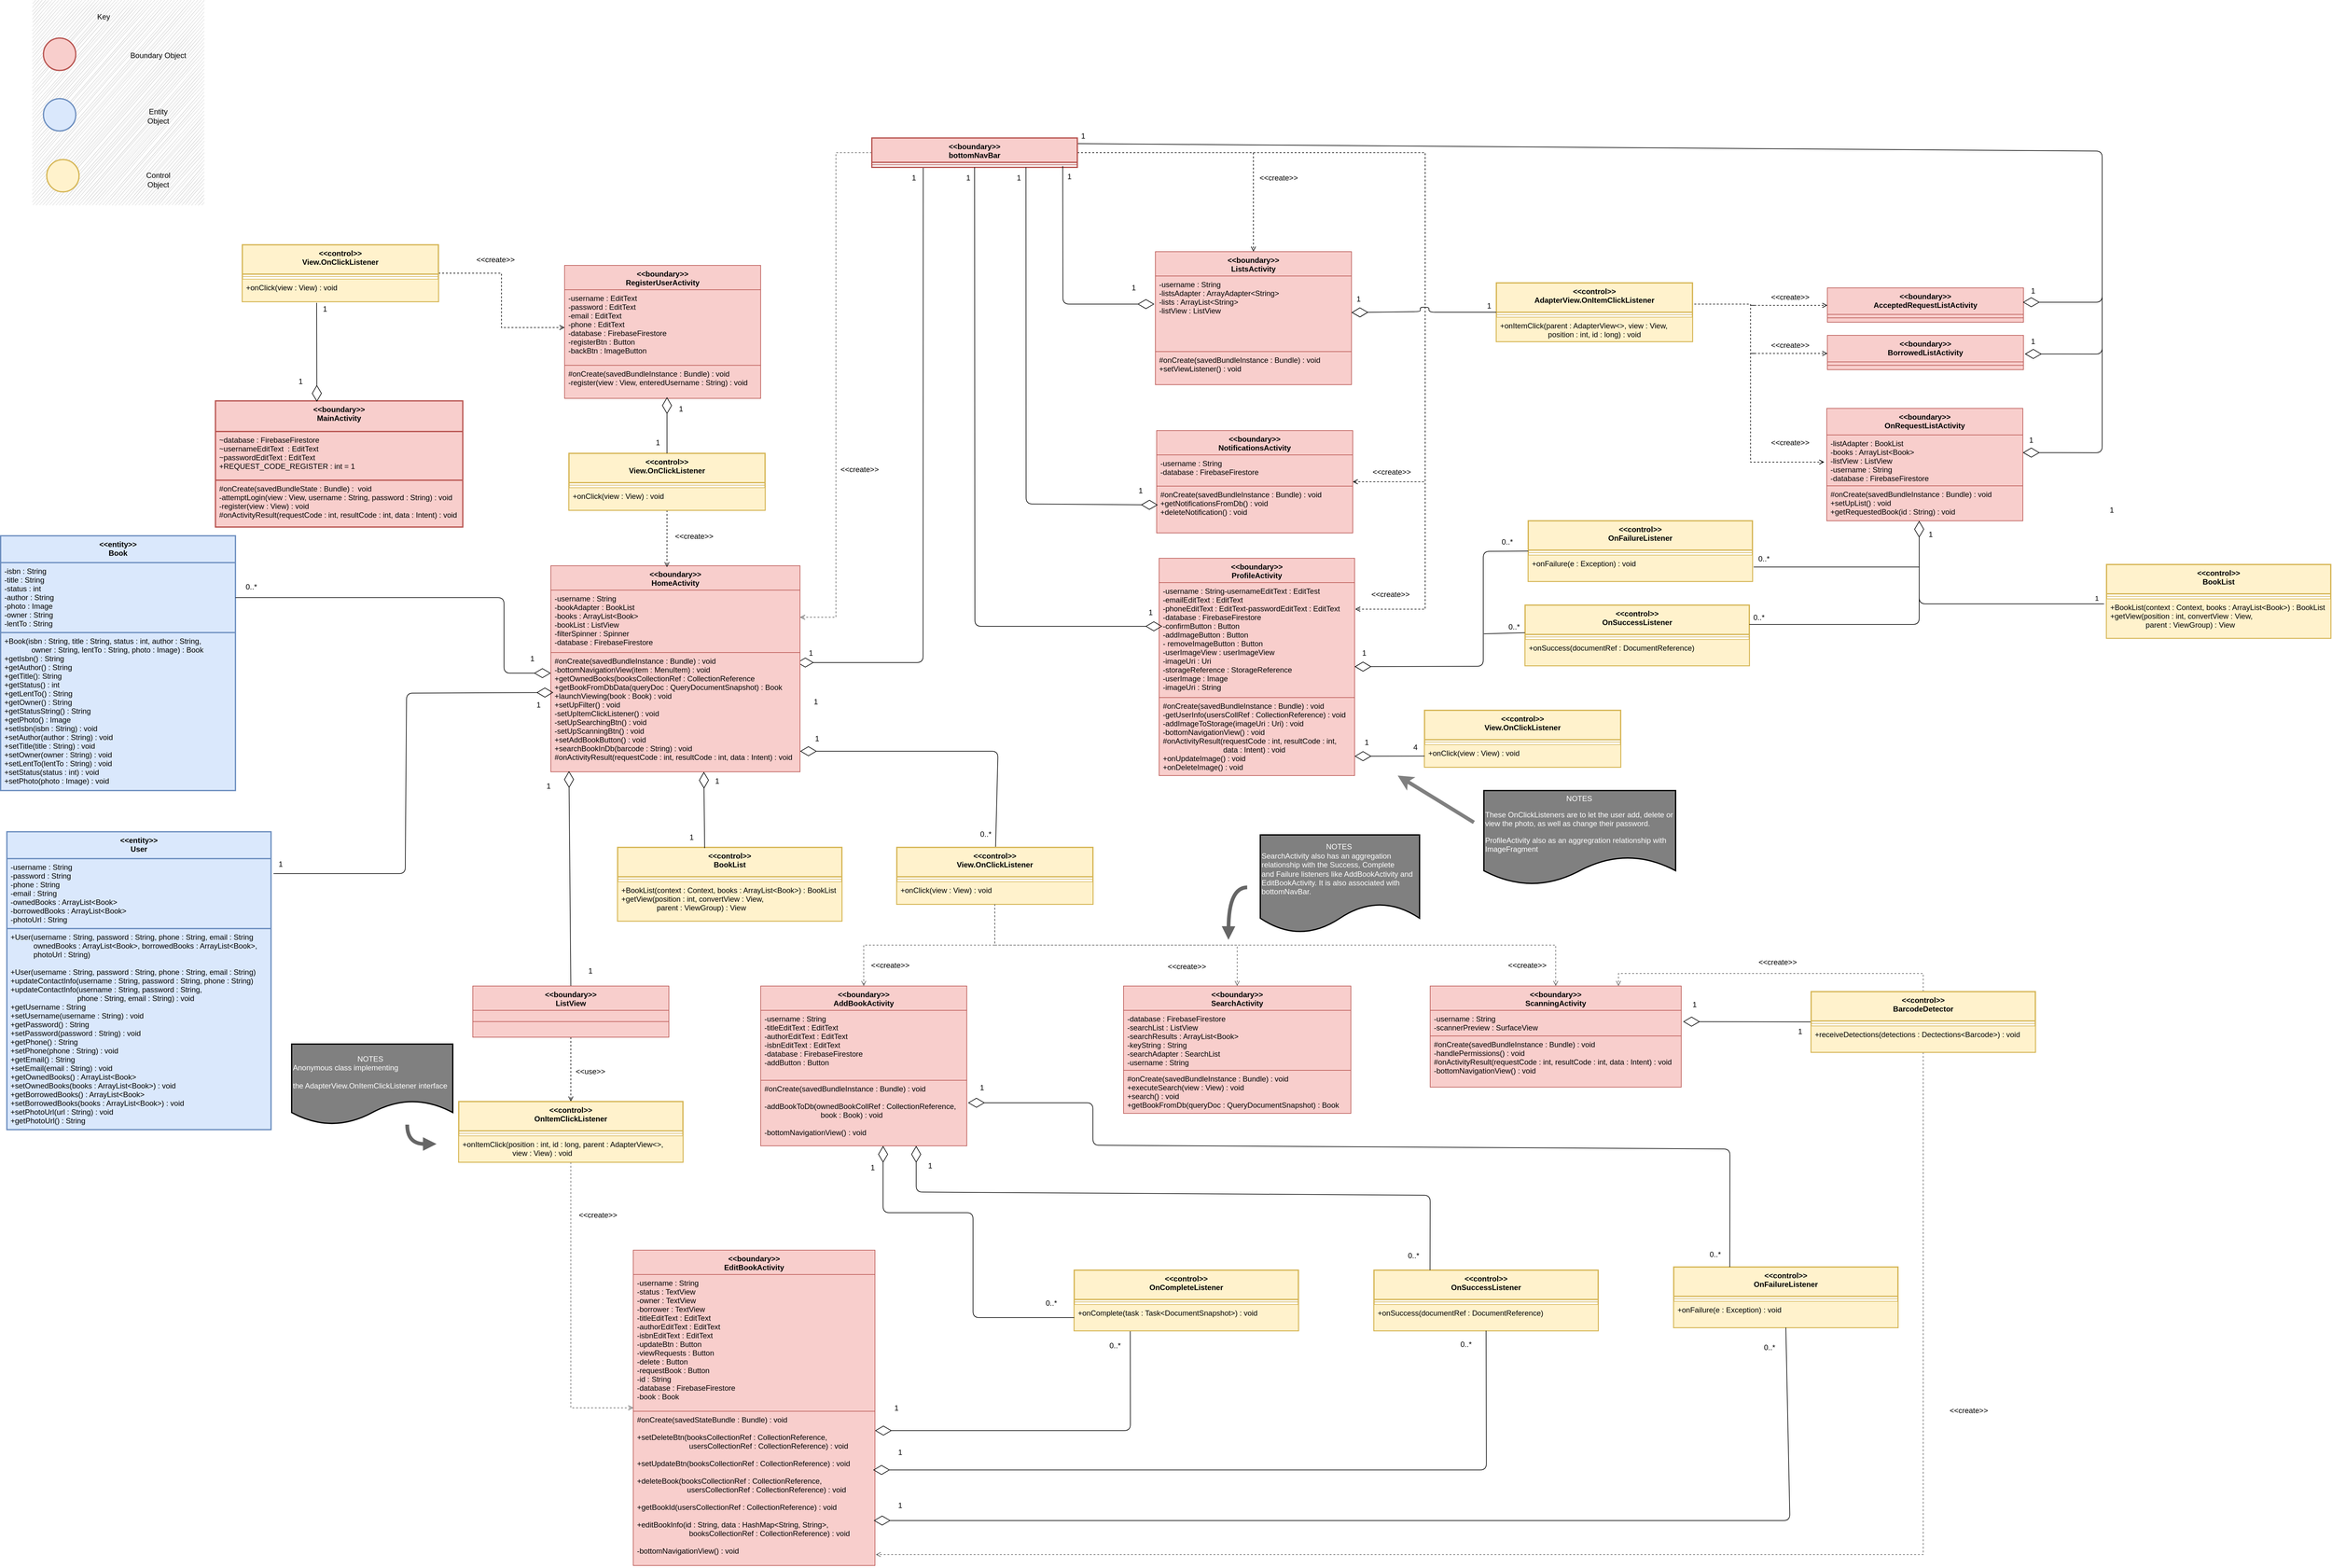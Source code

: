 <mxfile version="13.9.2" type="device"><diagram id="u0bJLQ3NQlT7up8kX-xo" name="Page-1"><mxGraphModel dx="2076" dy="1170" grid="0" gridSize="10" guides="1" tooltips="1" connect="1" arrows="1" fold="1" page="1" pageScale="1" pageWidth="6500" pageHeight="7000" math="0" shadow="0"><root><mxCell id="0"/><mxCell id="1" parent="0"/><mxCell id="i6f0sS-XE8cwrt9T1330-1" value="&lt;&lt;entity&gt;&gt;&#xA;Book" style="swimlane;fontStyle=1;align=center;verticalAlign=top;childLayout=stackLayout;horizontal=1;startSize=43;horizontalStack=0;resizeParent=1;resizeParentMax=0;resizeLast=0;collapsible=1;marginBottom=0;fillColor=#dae8fc;strokeColor=#6c8ebf;strokeWidth=2;" parent="1" vertex="1"><mxGeometry x="40" y="912" width="376" height="408" as="geometry"/></mxCell><mxCell id="i6f0sS-XE8cwrt9T1330-2" value="-isbn : String&#xA;-title : String&#xA;-status : int&#xA;-author : String&#xA;-photo : Image&#xA;-owner : String&#xA;-lentTo : String" style="text;strokeColor=#6c8ebf;fillColor=#dae8fc;align=left;verticalAlign=top;spacingLeft=4;spacingRight=4;overflow=hidden;rotatable=0;points=[[0,0.5],[1,0.5]];portConstraint=eastwest;strokeWidth=2;" parent="i6f0sS-XE8cwrt9T1330-1" vertex="1"><mxGeometry y="43" width="376" height="112" as="geometry"/></mxCell><mxCell id="i6f0sS-XE8cwrt9T1330-4" value="+Book(isbn : String, title : String, status : int, author : String, &#xA;             owner : String, lentTo : String, photo : Image) : Book&#xA;+getIsbn() : String&#xA;+getAuthor() : String&#xA;+getTitle(): String&#xA;+getStatus() : int&#xA;+getLentTo() : String&#xA;+getOwner() : String&#xA;+getStatusString() : String&#xA;+getPhoto() : Image&#xA;+setIsbn(isbn : String) : void&#xA;+setAuthor(author : String) : void&#xA;+setTitle(title : String) : void&#xA;+setOwner(owner : String) : void&#xA;+setLentTo(lentTo : String) : void&#xA;+setStatus(status : int) : void&#xA;+setPhoto(photo : Image) : void" style="text;strokeColor=#6c8ebf;fillColor=#dae8fc;align=left;verticalAlign=top;spacingLeft=4;spacingRight=4;overflow=hidden;rotatable=0;points=[[0,0.5],[1,0.5]];portConstraint=eastwest;strokeWidth=2;" parent="i6f0sS-XE8cwrt9T1330-1" vertex="1"><mxGeometry y="155" width="376" height="253" as="geometry"/></mxCell><mxCell id="i6f0sS-XE8cwrt9T1330-7" value="&lt;&lt;boundary&gt;&gt;&#xA;MainActivity" style="swimlane;fontStyle=1;align=center;verticalAlign=top;childLayout=stackLayout;horizontal=1;startSize=49;horizontalStack=0;resizeParent=1;resizeParentMax=0;resizeLast=0;collapsible=1;marginBottom=0;fillColor=#f8cecc;strokeColor=#b85450;strokeWidth=2;" parent="1" vertex="1"><mxGeometry x="384" y="696" width="396" height="202" as="geometry"/></mxCell><mxCell id="i6f0sS-XE8cwrt9T1330-8" value="~database : FirebaseFirestore&#xA;~usernameEditText  : EditText&#xA;~passwordEditText : EditText&#xA;+REQUEST_CODE_REGISTER : int = 1" style="text;strokeColor=#b85450;fillColor=#f8cecc;align=left;verticalAlign=top;spacingLeft=4;spacingRight=4;overflow=hidden;rotatable=0;points=[[0,0.5],[1,0.5]];portConstraint=eastwest;strokeWidth=2;" parent="i6f0sS-XE8cwrt9T1330-7" vertex="1"><mxGeometry y="49" width="396" height="78" as="geometry"/></mxCell><mxCell id="i6f0sS-XE8cwrt9T1330-10" value="#onCreate(savedBundleState : Bundle) :  void&#xA;-attemptLogin(view : View, username : String, password : String) : void&#xA;-register(view : View) : void&#xA;#onActivityResult(requestCode : int, resultCode : int, data : Intent) : void" style="text;strokeColor=#b85450;fillColor=#f8cecc;align=left;verticalAlign=top;spacingLeft=4;spacingRight=4;overflow=hidden;rotatable=0;points=[[0,0.5],[1,0.5]];portConstraint=eastwest;strokeWidth=2;" parent="i6f0sS-XE8cwrt9T1330-7" vertex="1"><mxGeometry y="127" width="396" height="75" as="geometry"/></mxCell><mxCell id="i6f0sS-XE8cwrt9T1330-11" value="&lt;&lt;boundary&gt;&gt;&#xA;RegisterUserActivity" style="swimlane;fontStyle=1;align=center;verticalAlign=top;childLayout=stackLayout;horizontal=1;startSize=39;horizontalStack=0;resizeParent=1;resizeParentMax=0;resizeLast=0;collapsible=1;marginBottom=0;fillColor=#f8cecc;strokeColor=#b85450;" parent="1" vertex="1"><mxGeometry x="943" y="479" width="314" height="213" as="geometry"/></mxCell><mxCell id="i6f0sS-XE8cwrt9T1330-12" value="-username : EditText&#xA;-password : EditText&#xA;-email : EditText&#xA;-phone : EditText&#xA;-database : FirebaseFirestore&#xA;-registerBtn : Button&#xA;-backBtn : ImageButton&#xA;" style="text;strokeColor=#b85450;fillColor=#f8cecc;align=left;verticalAlign=top;spacingLeft=4;spacingRight=4;overflow=hidden;rotatable=0;points=[[0,0.5],[1,0.5]];portConstraint=eastwest;" parent="i6f0sS-XE8cwrt9T1330-11" vertex="1"><mxGeometry y="39" width="314" height="121" as="geometry"/></mxCell><mxCell id="i6f0sS-XE8cwrt9T1330-14" value="#onCreate(savedBundleInstance : Bundle) : void&#xA;-register(view : View, enteredUsername : String) : void" style="text;strokeColor=#b85450;fillColor=#f8cecc;align=left;verticalAlign=top;spacingLeft=4;spacingRight=4;overflow=hidden;rotatable=0;points=[[0,0.5],[1,0.5]];portConstraint=eastwest;" parent="i6f0sS-XE8cwrt9T1330-11" vertex="1"><mxGeometry y="160" width="314" height="53" as="geometry"/></mxCell><mxCell id="i6f0sS-XE8cwrt9T1330-22" value="" style="group;fillColor=#CCCCCC;shadow=0;sketch=1;" parent="1" vertex="1" connectable="0"><mxGeometry x="91" y="54" width="274" height="328" as="geometry"/></mxCell><mxCell id="i6f0sS-XE8cwrt9T1330-15" value="" style="ellipse;whiteSpace=wrap;html=1;aspect=fixed;strokeWidth=2;fillColor=#f8cecc;strokeColor=#b85450;" parent="i6f0sS-XE8cwrt9T1330-22" vertex="1"><mxGeometry x="17.564" y="61.047" width="51.764" height="51.764" as="geometry"/></mxCell><mxCell id="i6f0sS-XE8cwrt9T1330-16" value="" style="ellipse;whiteSpace=wrap;html=1;aspect=fixed;strokeWidth=2;fillColor=#dae8fc;strokeColor=#6c8ebf;" parent="i6f0sS-XE8cwrt9T1330-22" vertex="1"><mxGeometry x="17.564" y="157.945" width="51.764" height="51.764" as="geometry"/></mxCell><mxCell id="i6f0sS-XE8cwrt9T1330-17" value="" style="ellipse;whiteSpace=wrap;html=1;aspect=fixed;strokeWidth=2;fillColor=#fff2cc;strokeColor=#d6b656;" parent="i6f0sS-XE8cwrt9T1330-22" vertex="1"><mxGeometry x="22.833" y="255.53" width="51.764" height="51.764" as="geometry"/></mxCell><mxCell id="i6f0sS-XE8cwrt9T1330-18" value="Key" style="text;html=1;strokeColor=none;fillColor=none;align=center;verticalAlign=middle;whiteSpace=wrap;rounded=0;" parent="i6f0sS-XE8cwrt9T1330-22" vertex="1"><mxGeometry x="74.59" y="7.628" width="78.286" height="38.759" as="geometry"/></mxCell><mxCell id="i6f0sS-XE8cwrt9T1330-19" value="Boundary Object" style="text;html=1;strokeColor=none;fillColor=none;align=center;verticalAlign=middle;whiteSpace=wrap;rounded=0;" parent="i6f0sS-XE8cwrt9T1330-22" vertex="1"><mxGeometry x="140.914" y="65.891" width="121.343" height="46.511" as="geometry"/></mxCell><mxCell id="i6f0sS-XE8cwrt9T1330-20" value="Entity&lt;br&gt;Object" style="text;html=1;strokeColor=none;fillColor=none;align=center;verticalAlign=middle;whiteSpace=wrap;rounded=0;" parent="i6f0sS-XE8cwrt9T1330-22" vertex="1"><mxGeometry x="140.914" y="162.789" width="121.343" height="46.511" as="geometry"/></mxCell><mxCell id="i6f0sS-XE8cwrt9T1330-21" value="Control&lt;br&gt;Object" style="text;html=1;strokeColor=none;fillColor=none;align=center;verticalAlign=middle;whiteSpace=wrap;rounded=0;" parent="i6f0sS-XE8cwrt9T1330-22" vertex="1"><mxGeometry x="129.171" y="247.575" width="144.829" height="80.425" as="geometry"/></mxCell><mxCell id="i6f0sS-XE8cwrt9T1330-29" style="edgeStyle=orthogonalEdgeStyle;rounded=0;orthogonalLoop=1;jettySize=auto;html=1;dashed=1;endArrow=open;endFill=0;" parent="1" source="i6f0sS-XE8cwrt9T1330-25" target="i6f0sS-XE8cwrt9T1330-12" edge="1"><mxGeometry relative="1" as="geometry"/></mxCell><mxCell id="i6f0sS-XE8cwrt9T1330-25" value="&lt;&lt;control&gt;&gt;&#xA;View.OnClickListener" style="swimlane;fontStyle=1;align=center;verticalAlign=top;childLayout=stackLayout;horizontal=1;startSize=47;horizontalStack=0;resizeParent=1;resizeParentMax=0;resizeLast=0;collapsible=1;marginBottom=0;strokeWidth=2;fillColor=#fff2cc;strokeColor=#d6b656;" parent="1" vertex="1"><mxGeometry x="427" y="446" width="314" height="91" as="geometry"/></mxCell><mxCell id="i6f0sS-XE8cwrt9T1330-27" value="" style="line;strokeWidth=1;fillColor=#fff2cc;align=left;verticalAlign=middle;spacingTop=-1;spacingLeft=3;spacingRight=3;rotatable=0;labelPosition=right;points=[];portConstraint=eastwest;strokeColor=#d6b656;" parent="i6f0sS-XE8cwrt9T1330-25" vertex="1"><mxGeometry y="47" width="314" height="8" as="geometry"/></mxCell><mxCell id="i6f0sS-XE8cwrt9T1330-28" value="+onClick(view : View) : void" style="text;strokeColor=#d6b656;fillColor=#fff2cc;align=left;verticalAlign=top;spacingLeft=4;spacingRight=4;overflow=hidden;rotatable=0;points=[[0,0.5],[1,0.5]];portConstraint=eastwest;" parent="i6f0sS-XE8cwrt9T1330-25" vertex="1"><mxGeometry y="55" width="314" height="36" as="geometry"/></mxCell><mxCell id="i6f0sS-XE8cwrt9T1330-32" value="" style="endArrow=diamondThin;endFill=0;endSize=24;html=1;entryX=0.41;entryY=0.007;entryDx=0;entryDy=0;entryPerimeter=0;" parent="1" target="i6f0sS-XE8cwrt9T1330-7" edge="1"><mxGeometry width="160" relative="1" as="geometry"><mxPoint x="546" y="539" as="sourcePoint"/><mxPoint x="703" y="576" as="targetPoint"/></mxGeometry></mxCell><mxCell id="i6f0sS-XE8cwrt9T1330-33" value="1" style="text;html=1;align=center;verticalAlign=middle;resizable=0;points=[];autosize=1;" parent="1" vertex="1"><mxGeometry x="551" y="540" width="16" height="18" as="geometry"/></mxCell><mxCell id="i6f0sS-XE8cwrt9T1330-34" value="1" style="text;html=1;align=center;verticalAlign=middle;resizable=0;points=[];autosize=1;" parent="1" vertex="1"><mxGeometry x="512" y="656" width="16" height="18" as="geometry"/></mxCell><mxCell id="i6f0sS-XE8cwrt9T1330-35" value="&amp;lt;&amp;lt;create&amp;gt;&amp;gt;" style="text;html=1;align=center;verticalAlign=middle;resizable=0;points=[];autosize=1;" parent="1" vertex="1"><mxGeometry x="796" y="461" width="72" height="18" as="geometry"/></mxCell><mxCell id="i6f0sS-XE8cwrt9T1330-36" value="&lt;&lt;boundary&gt;&gt;&#xA;HomeActivity" style="swimlane;fontStyle=1;align=center;verticalAlign=top;childLayout=stackLayout;horizontal=1;startSize=39;horizontalStack=0;resizeParent=1;resizeParentMax=0;resizeLast=0;collapsible=1;marginBottom=0;fillColor=#f8cecc;strokeColor=#b85450;" parent="1" vertex="1"><mxGeometry x="921" y="960" width="399" height="330" as="geometry"/></mxCell><mxCell id="i6f0sS-XE8cwrt9T1330-37" value="-username : String&#xA;-bookAdapter : BookList&#xA;-books : ArrayList&lt;Book&gt;&#xA;-bookList : ListView&#xA;-filterSpinner : Spinner&#xA;-database : FirebaseFirestore" style="text;strokeColor=#b85450;fillColor=#f8cecc;align=left;verticalAlign=top;spacingLeft=4;spacingRight=4;overflow=hidden;rotatable=0;points=[[0,0.5],[1,0.5]];portConstraint=eastwest;" parent="i6f0sS-XE8cwrt9T1330-36" vertex="1"><mxGeometry y="39" width="399" height="100" as="geometry"/></mxCell><mxCell id="i6f0sS-XE8cwrt9T1330-62" value="" style="endArrow=diamondThin;endFill=0;endSize=24;html=1;exitX=0.25;exitY=1;exitDx=0;exitDy=0;" parent="i6f0sS-XE8cwrt9T1330-36" source="i6f0sS-XE8cwrt9T1330-57" edge="1"><mxGeometry width="160" relative="1" as="geometry"><mxPoint x="399" y="256" as="sourcePoint"/><mxPoint x="394" y="155" as="targetPoint"/><Array as="points"><mxPoint x="596" y="155"/></Array></mxGeometry></mxCell><mxCell id="i6f0sS-XE8cwrt9T1330-65" value="" style="endArrow=diamondThin;endFill=0;endSize=24;html=1;exitX=1;exitY=0.5;exitDx=0;exitDy=0;" parent="i6f0sS-XE8cwrt9T1330-36" source="i6f0sS-XE8cwrt9T1330-2" edge="1"><mxGeometry width="160" relative="1" as="geometry"><mxPoint x="-270" y="254" as="sourcePoint"/><mxPoint y="172" as="targetPoint"/><Array as="points"><mxPoint x="-75" y="51"/><mxPoint x="-75" y="172"/></Array></mxGeometry></mxCell><mxCell id="i6f0sS-XE8cwrt9T1330-38" value="#onCreate(savedBundleInstance : Bundle) : void&#xA;-bottomNavigationView(item : MenuItem) : void&#xA;+getOwnedBooks(booksCollectionRef : CollectionReference&#xA;+getBookFromDbData(queryDoc : QueryDocumentSnapshot) : Book&#xA;+launchViewing(book : Book) : void&#xA;+setUpFilter() : void&#xA;-setUpItemClickListener() : void&#xA;-setUpSearchingBtn() : void&#xA;-setUpScanningBtn() : void&#xA;+setAddBookButton() : void&#xA;+searchBookInDb(barcode : String) : void&#xA;#onActivityResult(requestCode : int, resultCode : int, data : Intent) : void" style="text;strokeColor=#b85450;fillColor=#f8cecc;align=left;verticalAlign=top;spacingLeft=4;spacingRight=4;overflow=hidden;rotatable=0;points=[[0,0.5],[1,0.5]];portConstraint=eastwest;" parent="i6f0sS-XE8cwrt9T1330-36" vertex="1"><mxGeometry y="139" width="399" height="191" as="geometry"/></mxCell><mxCell id="i6f0sS-XE8cwrt9T1330-126" value="" style="endArrow=diamondThin;endFill=0;endSize=24;html=1;" parent="i6f0sS-XE8cwrt9T1330-36" source="i6f0sS-XE8cwrt9T1330-112" edge="1"><mxGeometry width="160" relative="1" as="geometry"><mxPoint x="400.292" y="360.18" as="sourcePoint"/><mxPoint x="399" y="297" as="targetPoint"/><Array as="points"><mxPoint x="716" y="297"/></Array></mxGeometry></mxCell><mxCell id="i6f0sS-XE8cwrt9T1330-51" style="edgeStyle=orthogonalEdgeStyle;rounded=0;orthogonalLoop=1;jettySize=auto;html=1;entryX=0.466;entryY=0.007;entryDx=0;entryDy=0;entryPerimeter=0;dashed=1;endArrow=open;endFill=0;" parent="1" source="i6f0sS-XE8cwrt9T1330-42" target="i6f0sS-XE8cwrt9T1330-36" edge="1"><mxGeometry relative="1" as="geometry"/></mxCell><mxCell id="i6f0sS-XE8cwrt9T1330-42" value="&lt;&lt;control&gt;&gt;&#xA;View.OnClickListener" style="swimlane;fontStyle=1;align=center;verticalAlign=top;childLayout=stackLayout;horizontal=1;startSize=47;horizontalStack=0;resizeParent=1;resizeParentMax=0;resizeLast=0;collapsible=1;marginBottom=0;strokeWidth=2;fillColor=#fff2cc;strokeColor=#d6b656;" parent="1" vertex="1"><mxGeometry x="950" y="780" width="314" height="91" as="geometry"/></mxCell><mxCell id="i6f0sS-XE8cwrt9T1330-43" value="" style="line;strokeWidth=1;fillColor=#fff2cc;align=left;verticalAlign=middle;spacingTop=-1;spacingLeft=3;spacingRight=3;rotatable=0;labelPosition=right;points=[];portConstraint=eastwest;strokeColor=#d6b656;" parent="i6f0sS-XE8cwrt9T1330-42" vertex="1"><mxGeometry y="47" width="314" height="8" as="geometry"/></mxCell><mxCell id="i6f0sS-XE8cwrt9T1330-44" value="+onClick(view : View) : void" style="text;strokeColor=#d6b656;fillColor=#fff2cc;align=left;verticalAlign=top;spacingLeft=4;spacingRight=4;overflow=hidden;rotatable=0;points=[[0,0.5],[1,0.5]];portConstraint=eastwest;" parent="i6f0sS-XE8cwrt9T1330-42" vertex="1"><mxGeometry y="55" width="314" height="36" as="geometry"/></mxCell><mxCell id="i6f0sS-XE8cwrt9T1330-47" value="" style="endArrow=diamondThin;endFill=0;endSize=24;html=1;exitX=0.5;exitY=0;exitDx=0;exitDy=0;" parent="1" source="i6f0sS-XE8cwrt9T1330-42" edge="1"><mxGeometry width="160" relative="1" as="geometry"><mxPoint x="1107" y="693" as="sourcePoint"/><mxPoint x="1107" y="690" as="targetPoint"/></mxGeometry></mxCell><mxCell id="i6f0sS-XE8cwrt9T1330-48" value="1" style="text;html=1;align=center;verticalAlign=middle;resizable=0;points=[];autosize=1;" parent="1" vertex="1"><mxGeometry x="1121" y="700" width="16" height="18" as="geometry"/></mxCell><mxCell id="i6f0sS-XE8cwrt9T1330-49" value="1" style="text;html=1;align=center;verticalAlign=middle;resizable=0;points=[];autosize=1;" parent="1" vertex="1"><mxGeometry x="1084" y="754" width="16" height="18" as="geometry"/></mxCell><mxCell id="i6f0sS-XE8cwrt9T1330-52" value="&amp;lt;&amp;lt;create&amp;gt;&amp;gt;" style="text;html=1;align=center;verticalAlign=middle;resizable=0;points=[];autosize=1;" parent="1" vertex="1"><mxGeometry x="1114" y="904" width="72" height="18" as="geometry"/></mxCell><mxCell id="i6f0sS-XE8cwrt9T1330-86" style="edgeStyle=orthogonalEdgeStyle;rounded=0;orthogonalLoop=1;jettySize=auto;html=1;entryX=0.5;entryY=0;entryDx=0;entryDy=0;dashed=1;endArrow=open;endFill=0;" parent="1" source="i6f0sS-XE8cwrt9T1330-57" target="i6f0sS-XE8cwrt9T1330-70" edge="1"><mxGeometry relative="1" as="geometry"/></mxCell><mxCell id="i6f0sS-XE8cwrt9T1330-87" style="edgeStyle=orthogonalEdgeStyle;rounded=0;orthogonalLoop=1;jettySize=auto;html=1;dashed=1;endArrow=open;endFill=0;exitX=1;exitY=0.5;exitDx=0;exitDy=0;entryX=1;entryY=0.5;entryDx=0;entryDy=0;" parent="1" source="i6f0sS-XE8cwrt9T1330-57" target="i6f0sS-XE8cwrt9T1330-74" edge="1"><mxGeometry relative="1" as="geometry"><Array as="points"><mxPoint x="2321" y="299"/><mxPoint x="2321" y="826"/></Array></mxGeometry></mxCell><mxCell id="i6f0sS-XE8cwrt9T1330-88" style="edgeStyle=orthogonalEdgeStyle;rounded=0;orthogonalLoop=1;jettySize=auto;html=1;dashed=1;endArrow=open;endFill=0;exitX=1;exitY=0.5;exitDx=0;exitDy=0;entryX=1.003;entryY=0.231;entryDx=0;entryDy=0;entryPerimeter=0;" parent="1" source="i6f0sS-XE8cwrt9T1330-57" target="i6f0sS-XE8cwrt9T1330-79" edge="1"><mxGeometry relative="1" as="geometry"><Array as="points"><mxPoint x="2321" y="299"/><mxPoint x="2321" y="1030"/></Array></mxGeometry></mxCell><mxCell id="i6f0sS-XE8cwrt9T1330-172" style="edgeStyle=orthogonalEdgeStyle;rounded=0;orthogonalLoop=1;jettySize=auto;html=1;entryX=1;entryY=0.25;entryDx=0;entryDy=0;dashed=1;endArrow=open;endFill=0;strokeColor=#666666;strokeWidth=1;fontColor=#FFFFFF;" parent="1" source="i6f0sS-XE8cwrt9T1330-57" target="i6f0sS-XE8cwrt9T1330-36" edge="1"><mxGeometry relative="1" as="geometry"/></mxCell><mxCell id="i6f0sS-XE8cwrt9T1330-57" value="&lt;&lt;boundary&gt;&gt;&#xA;bottomNavBar" style="swimlane;fontStyle=1;align=center;verticalAlign=top;childLayout=stackLayout;horizontal=1;startSize=39;horizontalStack=0;resizeParent=1;resizeParentMax=0;resizeLast=0;collapsible=1;marginBottom=0;labelBackgroundColor=#F8CECC;strokeColor=#b85450;strokeWidth=2;fillColor=#f8cecc;" parent="1" vertex="1"><mxGeometry x="1435" y="275" width="329" height="47" as="geometry"/></mxCell><mxCell id="i6f0sS-XE8cwrt9T1330-59" value="" style="line;strokeWidth=1;fillColor=#f8cecc;align=left;verticalAlign=middle;spacingTop=-1;spacingLeft=3;spacingRight=3;rotatable=0;labelPosition=right;points=[];portConstraint=eastwest;strokeColor=#b85450;" parent="i6f0sS-XE8cwrt9T1330-57" vertex="1"><mxGeometry y="39" width="329" height="8" as="geometry"/></mxCell><mxCell id="i6f0sS-XE8cwrt9T1330-63" value="1" style="text;html=1;align=center;verticalAlign=middle;resizable=0;points=[];autosize=1;" parent="1" vertex="1"><mxGeometry x="1329" y="1091" width="16" height="18" as="geometry"/></mxCell><mxCell id="i6f0sS-XE8cwrt9T1330-64" value="1" style="text;html=1;align=center;verticalAlign=middle;resizable=0;points=[];autosize=1;fillColor=#FFFFFF;" parent="1" vertex="1"><mxGeometry x="1494" y="329.5" width="16" height="18" as="geometry"/></mxCell><mxCell id="i6f0sS-XE8cwrt9T1330-66" value="1" style="text;html=1;align=center;verticalAlign=middle;resizable=0;points=[];autosize=1;" parent="1" vertex="1"><mxGeometry x="883" y="1100" width="16" height="18" as="geometry"/></mxCell><mxCell id="i6f0sS-XE8cwrt9T1330-67" value="0..*" style="text;html=1;align=center;verticalAlign=middle;resizable=0;points=[];autosize=1;" parent="1" vertex="1"><mxGeometry x="427" y="985" width="28" height="18" as="geometry"/></mxCell><mxCell id="i6f0sS-XE8cwrt9T1330-70" value="&lt;&lt;boundary&gt;&gt;&#xA;ListsActivity" style="swimlane;fontStyle=1;align=center;verticalAlign=top;childLayout=stackLayout;horizontal=1;startSize=39;horizontalStack=0;resizeParent=1;resizeParentMax=0;resizeLast=0;collapsible=1;marginBottom=0;fillColor=#f8cecc;strokeColor=#b85450;" parent="1" vertex="1"><mxGeometry x="1889" y="457" width="314" height="213" as="geometry"/></mxCell><mxCell id="i6f0sS-XE8cwrt9T1330-99" value="" style="endArrow=diamondThin;endFill=0;endSize=24;html=1;exitX=0.929;exitY=0.75;exitDx=0;exitDy=0;exitPerimeter=0;" parent="i6f0sS-XE8cwrt9T1330-70" source="i6f0sS-XE8cwrt9T1330-59" edge="1"><mxGeometry width="160" relative="1" as="geometry"><mxPoint x="-1.67" y="174" as="sourcePoint"/><mxPoint x="-1.67" y="84" as="targetPoint"/><Array as="points"><mxPoint x="-148" y="84"/></Array></mxGeometry></mxCell><mxCell id="i6f0sS-XE8cwrt9T1330-71" value="-username : String&#xA;-listsAdapter : ArrayAdapter&lt;String&gt;&#xA;-lists : ArrayList&lt;String&gt;&#xA;-listView : ListView&#xA;" style="text;strokeColor=#b85450;fillColor=#f8cecc;align=left;verticalAlign=top;spacingLeft=4;spacingRight=4;overflow=hidden;rotatable=0;points=[[0,0.5],[1,0.5]];portConstraint=eastwest;" parent="i6f0sS-XE8cwrt9T1330-70" vertex="1"><mxGeometry y="39" width="314" height="121" as="geometry"/></mxCell><mxCell id="i6f0sS-XE8cwrt9T1330-72" value="#onCreate(savedBundleInstance : Bundle) : void&#xA;+setViewListener() : void&#xA;" style="text;strokeColor=#b85450;fillColor=#f8cecc;align=left;verticalAlign=top;spacingLeft=4;spacingRight=4;overflow=hidden;rotatable=0;points=[[0,0.5],[1,0.5]];portConstraint=eastwest;" parent="i6f0sS-XE8cwrt9T1330-70" vertex="1"><mxGeometry y="160" width="314" height="53" as="geometry"/></mxCell><mxCell id="i6f0sS-XE8cwrt9T1330-74" value="&lt;&lt;boundary&gt;&gt;&#xA;NotificationsActivity" style="swimlane;fontStyle=1;align=center;verticalAlign=top;childLayout=stackLayout;horizontal=1;startSize=39;horizontalStack=0;resizeParent=1;resizeParentMax=0;resizeLast=0;collapsible=1;marginBottom=0;fillColor=#f8cecc;strokeColor=#b85450;" parent="1" vertex="1"><mxGeometry x="1891" y="743.5" width="314" height="164" as="geometry"/></mxCell><mxCell id="i6f0sS-XE8cwrt9T1330-75" value="-username : String&#xA;-database : FirebaseFirestore" style="text;strokeColor=#b85450;fillColor=#f8cecc;align=left;verticalAlign=top;spacingLeft=4;spacingRight=4;overflow=hidden;rotatable=0;points=[[0,0.5],[1,0.5]];portConstraint=eastwest;" parent="i6f0sS-XE8cwrt9T1330-74" vertex="1"><mxGeometry y="39" width="314" height="50" as="geometry"/></mxCell><mxCell id="i6f0sS-XE8cwrt9T1330-76" value="#onCreate(savedBundleInstance : Bundle) : void&#xA;+getNotificationsFromDb() : void&#xA;+deleteNotification() : void" style="text;strokeColor=#b85450;fillColor=#f8cecc;align=left;verticalAlign=top;spacingLeft=4;spacingRight=4;overflow=hidden;rotatable=0;points=[[0,0.5],[1,0.5]];portConstraint=eastwest;" parent="i6f0sS-XE8cwrt9T1330-74" vertex="1"><mxGeometry y="89" width="314" height="75" as="geometry"/></mxCell><mxCell id="i6f0sS-XE8cwrt9T1330-78" value="&lt;&lt;boundary&gt;&gt;&#xA;ProfileActivity" style="swimlane;fontStyle=1;align=center;verticalAlign=top;childLayout=stackLayout;horizontal=1;startSize=39;horizontalStack=0;resizeParent=1;resizeParentMax=0;resizeLast=0;collapsible=1;marginBottom=0;fillColor=#f8cecc;strokeColor=#b85450;" parent="1" vertex="1"><mxGeometry x="1895" y="948" width="313" height="348" as="geometry"/></mxCell><mxCell id="i6f0sS-XE8cwrt9T1330-79" value="-username : String-usernameEditText : EditTest&#xA;-emailEditText : EditText&#xA;-phoneEditText : EditText-passwordEditText : EditText&#xA;-database : FirebaseFirestore&#xA;-confirmButton : Button&#xA;-addImageButton : Button&#xA;- removeImageButton : Button&#xA;-userImageView : userImageView&#xA;-imageUri : Uri&#xA;-storageReference : StorageReference&#xA;-userImage : Image&#xA;-imageUri : String" style="text;strokeColor=#b85450;fillColor=#f8cecc;align=left;verticalAlign=top;spacingLeft=4;spacingRight=4;overflow=hidden;rotatable=0;points=[[0,0.5],[1,0.5]];portConstraint=eastwest;" parent="i6f0sS-XE8cwrt9T1330-78" vertex="1"><mxGeometry y="39" width="313" height="184" as="geometry"/></mxCell><mxCell id="i6f0sS-XE8cwrt9T1330-80" value="#onCreate(savedBundleInstance : Bundle) : void&#xA;-getUserInfo(usersCollRef : CollectionReference) : void&#xA;-addImageToStorage(imageUri : Uri) : void&#xA;-bottomNavigationView() : void&#xA;#onActivityResult(requestCode : int, resultCode : int,&#xA;                             data : Intent) : void&#xA;+onUpdateImage() : void&#xA;+onDeleteImage() : void&#xA;" style="text;strokeColor=#b85450;fillColor=#f8cecc;align=left;verticalAlign=top;spacingLeft=4;spacingRight=4;overflow=hidden;rotatable=0;points=[[0,0.5],[1,0.5]];portConstraint=eastwest;" parent="i6f0sS-XE8cwrt9T1330-78" vertex="1"><mxGeometry y="223" width="313" height="125" as="geometry"/></mxCell><mxCell id="i6f0sS-XE8cwrt9T1330-91" value="&amp;lt;&amp;lt;create&amp;gt;&amp;gt;" style="text;html=1;align=center;verticalAlign=middle;resizable=0;points=[];autosize=1;" parent="1" vertex="1"><mxGeometry x="2050" y="329.5" width="72" height="18" as="geometry"/></mxCell><mxCell id="i6f0sS-XE8cwrt9T1330-92" value="&amp;lt;&amp;lt;create&amp;gt;&amp;gt;" style="text;html=1;align=center;verticalAlign=middle;resizable=0;points=[];autosize=1;" parent="1" vertex="1"><mxGeometry x="2231" y="801" width="72" height="18" as="geometry"/></mxCell><mxCell id="i6f0sS-XE8cwrt9T1330-93" value="&amp;lt;&amp;lt;create&amp;gt;&amp;gt;" style="text;html=1;align=center;verticalAlign=middle;resizable=0;points=[];autosize=1;" parent="1" vertex="1"><mxGeometry x="2229" y="997" width="72" height="18" as="geometry"/></mxCell><mxCell id="i6f0sS-XE8cwrt9T1330-100" value="" style="endArrow=diamondThin;endFill=0;endSize=24;html=1;exitX=0.75;exitY=1;exitDx=0;exitDy=0;entryX=0.006;entryY=0.401;entryDx=0;entryDy=0;entryPerimeter=0;" parent="1" source="i6f0sS-XE8cwrt9T1330-57" edge="1" target="i6f0sS-XE8cwrt9T1330-76"><mxGeometry width="160" relative="1" as="geometry"><mxPoint x="1743" y="365" as="sourcePoint"/><mxPoint x="1897.0" y="888" as="targetPoint"/><Array as="points"><mxPoint x="1682" y="861"/></Array></mxGeometry></mxCell><mxCell id="i6f0sS-XE8cwrt9T1330-101" value="" style="endArrow=diamondThin;endFill=0;endSize=24;html=1;" parent="1" source="i6f0sS-XE8cwrt9T1330-59" edge="1"><mxGeometry width="160" relative="1" as="geometry"><mxPoint x="1681.75" y="592" as="sourcePoint"/><mxPoint x="1900" y="1057" as="targetPoint"/><Array as="points"><mxPoint x="1600" y="1057"/></Array></mxGeometry></mxCell><mxCell id="i6f0sS-XE8cwrt9T1330-105" value="1" style="text;html=1;align=center;verticalAlign=middle;resizable=0;points=[];autosize=1;fillColor=#FFFFFF;" parent="1" vertex="1"><mxGeometry x="1581" y="329.5" width="16" height="18" as="geometry"/></mxCell><mxCell id="i6f0sS-XE8cwrt9T1330-106" value="1" style="text;html=1;align=center;verticalAlign=middle;resizable=0;points=[];autosize=1;fillColor=#FFFFFF;" parent="1" vertex="1"><mxGeometry x="1662" y="329.5" width="16" height="18" as="geometry"/></mxCell><mxCell id="i6f0sS-XE8cwrt9T1330-107" value="1" style="text;html=1;align=center;verticalAlign=middle;resizable=0;points=[];autosize=1;fillColor=#FFFFFF;" parent="1" vertex="1"><mxGeometry x="1743" y="328" width="16" height="18" as="geometry"/></mxCell><mxCell id="i6f0sS-XE8cwrt9T1330-108" value="1" style="text;html=1;align=center;verticalAlign=middle;resizable=0;points=[];autosize=1;fillColor=#FFFFFF;" parent="1" vertex="1"><mxGeometry x="1846" y="506" width="16" height="18" as="geometry"/></mxCell><mxCell id="i6f0sS-XE8cwrt9T1330-109" value="1" style="text;html=1;align=center;verticalAlign=middle;resizable=0;points=[];autosize=1;fillColor=#FFFFFF;" parent="1" vertex="1"><mxGeometry x="1857" y="831" width="16" height="18" as="geometry"/></mxCell><mxCell id="i6f0sS-XE8cwrt9T1330-110" value="1" style="text;html=1;align=center;verticalAlign=middle;resizable=0;points=[];autosize=1;fillColor=#FFFFFF;" parent="1" vertex="1"><mxGeometry x="1873" y="1026" width="16" height="18" as="geometry"/></mxCell><mxCell id="i6f0sS-XE8cwrt9T1330-174" style="edgeStyle=orthogonalEdgeStyle;rounded=0;orthogonalLoop=1;jettySize=auto;html=1;dashed=1;endArrow=open;endFill=0;strokeColor=#666666;strokeWidth=1;fontColor=#FFFFFF;" parent="1" source="i6f0sS-XE8cwrt9T1330-112" target="i6f0sS-XE8cwrt9T1330-163" edge="1"><mxGeometry relative="1" as="geometry"/></mxCell><mxCell id="i6f0sS-XE8cwrt9T1330-176" style="edgeStyle=orthogonalEdgeStyle;rounded=0;orthogonalLoop=1;jettySize=auto;html=1;entryX=0.5;entryY=0;entryDx=0;entryDy=0;dashed=1;endArrow=open;endFill=0;strokeColor=#666666;strokeWidth=1;fontColor=#FFFFFF;exitX=0.499;exitY=0.983;exitDx=0;exitDy=0;exitPerimeter=0;" parent="1" source="i6f0sS-XE8cwrt9T1330-114" target="i6f0sS-XE8cwrt9T1330-169" edge="1"><mxGeometry relative="1" as="geometry"/></mxCell><mxCell id="i6f0sS-XE8cwrt9T1330-112" value="&lt;&lt;control&gt;&gt;&#xA;View.OnClickListener" style="swimlane;fontStyle=1;align=center;verticalAlign=top;childLayout=stackLayout;horizontal=1;startSize=47;horizontalStack=0;resizeParent=1;resizeParentMax=0;resizeLast=0;collapsible=1;marginBottom=0;strokeWidth=2;fillColor=#fff2cc;strokeColor=#d6b656;" parent="1" vertex="1"><mxGeometry x="1475" y="1411" width="314" height="91" as="geometry"/></mxCell><mxCell id="i6f0sS-XE8cwrt9T1330-113" value="" style="line;strokeWidth=1;fillColor=#fff2cc;align=left;verticalAlign=middle;spacingTop=-1;spacingLeft=3;spacingRight=3;rotatable=0;labelPosition=right;points=[];portConstraint=eastwest;strokeColor=#d6b656;" parent="i6f0sS-XE8cwrt9T1330-112" vertex="1"><mxGeometry y="47" width="314" height="8" as="geometry"/></mxCell><mxCell id="i6f0sS-XE8cwrt9T1330-114" value="+onClick(view : View) : void" style="text;strokeColor=#d6b656;fillColor=#fff2cc;align=left;verticalAlign=top;spacingLeft=4;spacingRight=4;overflow=hidden;rotatable=0;points=[[0,0.5],[1,0.5]];portConstraint=eastwest;" parent="i6f0sS-XE8cwrt9T1330-112" vertex="1"><mxGeometry y="55" width="314" height="36" as="geometry"/></mxCell><mxCell id="i6f0sS-XE8cwrt9T1330-118" value="&lt;&lt;control&gt;&gt;&#xA;BookList" style="swimlane;fontStyle=1;align=center;verticalAlign=top;childLayout=stackLayout;horizontal=1;startSize=47;horizontalStack=0;resizeParent=1;resizeParentMax=0;resizeLast=0;collapsible=1;marginBottom=0;strokeWidth=2;fillColor=#fff2cc;strokeColor=#d6b656;" parent="1" vertex="1"><mxGeometry x="1028" y="1411" width="359" height="118" as="geometry"/></mxCell><mxCell id="i6f0sS-XE8cwrt9T1330-119" value="" style="line;strokeWidth=1;fillColor=#fff2cc;align=left;verticalAlign=middle;spacingTop=-1;spacingLeft=3;spacingRight=3;rotatable=0;labelPosition=right;points=[];portConstraint=eastwest;strokeColor=#d6b656;" parent="i6f0sS-XE8cwrt9T1330-118" vertex="1"><mxGeometry y="47" width="359" height="8" as="geometry"/></mxCell><mxCell id="i6f0sS-XE8cwrt9T1330-120" value="+BookList(context : Context, books : ArrayList&lt;Book&gt;) : BookList&#xA;+getView(position : int, convertView : View, &#xA;                 parent : ViewGroup) : View" style="text;strokeColor=#d6b656;fillColor=#fff2cc;align=left;verticalAlign=top;spacingLeft=4;spacingRight=4;overflow=hidden;rotatable=0;points=[[0,0.5],[1,0.5]];portConstraint=eastwest;" parent="i6f0sS-XE8cwrt9T1330-118" vertex="1"><mxGeometry y="55" width="359" height="63" as="geometry"/></mxCell><mxCell id="i6f0sS-XE8cwrt9T1330-122" value="" style="endArrow=diamondThin;endFill=0;endSize=24;html=1;exitX=0.388;exitY=0.01;exitDx=0;exitDy=0;exitPerimeter=0;" parent="1" source="i6f0sS-XE8cwrt9T1330-118" edge="1"><mxGeometry width="160" relative="1" as="geometry"><mxPoint x="1166" y="1380" as="sourcePoint"/><mxPoint x="1166" y="1290" as="targetPoint"/></mxGeometry></mxCell><mxCell id="i6f0sS-XE8cwrt9T1330-123" value="1" style="text;html=1;align=center;verticalAlign=middle;resizable=0;points=[];autosize=1;" parent="1" vertex="1"><mxGeometry x="1179" y="1296" width="16" height="18" as="geometry"/></mxCell><mxCell id="i6f0sS-XE8cwrt9T1330-124" value="1" style="text;html=1;align=center;verticalAlign=middle;resizable=0;points=[];autosize=1;" parent="1" vertex="1"><mxGeometry x="1138" y="1386" width="16" height="18" as="geometry"/></mxCell><mxCell id="i6f0sS-XE8cwrt9T1330-127" value="1" style="text;html=1;align=center;verticalAlign=middle;resizable=0;points=[];autosize=1;" parent="1" vertex="1"><mxGeometry x="1337" y="1169" width="16" height="18" as="geometry"/></mxCell><mxCell id="i6f0sS-XE8cwrt9T1330-128" value="0..*" style="text;html=1;align=center;verticalAlign=middle;resizable=0;points=[];autosize=1;" parent="1" vertex="1"><mxGeometry x="1603" y="1381" width="28" height="18" as="geometry"/></mxCell><mxCell id="i6f0sS-XE8cwrt9T1330-130" value="1" style="text;html=1;align=center;verticalAlign=middle;resizable=0;points=[];autosize=1;" parent="1" vertex="1"><mxGeometry x="1339" y="1228" width="16" height="18" as="geometry"/></mxCell><mxCell id="i6f0sS-XE8cwrt9T1330-132" value="" style="endArrow=diamondThin;endFill=0;endSize=24;html=1;exitX=0.5;exitY=0;exitDx=0;exitDy=0;" parent="1" source="i6f0sS-XE8cwrt9T1330-141" edge="1"><mxGeometry width="160" relative="1" as="geometry"><mxPoint x="950" y="1639" as="sourcePoint"/><mxPoint x="950" y="1288.82" as="targetPoint"/></mxGeometry></mxCell><mxCell id="i6f0sS-XE8cwrt9T1330-149" style="edgeStyle=orthogonalEdgeStyle;rounded=0;orthogonalLoop=1;jettySize=auto;html=1;exitX=0.5;exitY=1;exitDx=0;exitDy=0;entryX=0.5;entryY=0;entryDx=0;entryDy=0;dashed=1;endArrow=open;endFill=0;" parent="1" source="i6f0sS-XE8cwrt9T1330-141" target="i6f0sS-XE8cwrt9T1330-146" edge="1"><mxGeometry relative="1" as="geometry"/></mxCell><mxCell id="i6f0sS-XE8cwrt9T1330-141" value="&lt;&lt;boundary&gt;&gt;&#xA;ListView" style="swimlane;fontStyle=1;align=center;verticalAlign=top;childLayout=stackLayout;horizontal=1;startSize=39;horizontalStack=0;resizeParent=1;resizeParentMax=0;resizeLast=0;collapsible=1;marginBottom=0;fillColor=#f8cecc;strokeColor=#b85450;" parent="1" vertex="1"><mxGeometry x="796" y="1633" width="314" height="82" as="geometry"/></mxCell><mxCell id="i6f0sS-XE8cwrt9T1330-142" value="" style="text;strokeColor=#b85450;fillColor=#f8cecc;align=left;verticalAlign=top;spacingLeft=4;spacingRight=4;overflow=hidden;rotatable=0;points=[[0,0.5],[1,0.5]];portConstraint=eastwest;" parent="i6f0sS-XE8cwrt9T1330-141" vertex="1"><mxGeometry y="39" width="314" height="18" as="geometry"/></mxCell><mxCell id="i6f0sS-XE8cwrt9T1330-143" value="" style="text;strokeColor=#b85450;fillColor=#f8cecc;align=left;verticalAlign=top;spacingLeft=4;spacingRight=4;overflow=hidden;rotatable=0;points=[[0,0.5],[1,0.5]];portConstraint=eastwest;" parent="i6f0sS-XE8cwrt9T1330-141" vertex="1"><mxGeometry y="57" width="314" height="25" as="geometry"/></mxCell><mxCell id="i6f0sS-XE8cwrt9T1330-144" value="1" style="text;html=1;align=center;verticalAlign=middle;resizable=0;points=[];autosize=1;" parent="1" vertex="1"><mxGeometry x="909" y="1304" width="16" height="18" as="geometry"/></mxCell><mxCell id="i6f0sS-XE8cwrt9T1330-145" value="1" style="text;html=1;align=center;verticalAlign=middle;resizable=0;points=[];autosize=1;" parent="1" vertex="1"><mxGeometry x="976" y="1600" width="16" height="18" as="geometry"/></mxCell><mxCell id="i6f0sS-XE8cwrt9T1330-160" style="edgeStyle=orthogonalEdgeStyle;rounded=0;orthogonalLoop=1;jettySize=auto;html=1;entryX=0;entryY=0.5;entryDx=0;entryDy=0;endArrow=open;endFill=0;strokeColor=#666666;strokeWidth=1;fontColor=#FFFFFF;dashed=1;" parent="1" source="i6f0sS-XE8cwrt9T1330-146" target="i6f0sS-XE8cwrt9T1330-157" edge="1"><mxGeometry relative="1" as="geometry"/></mxCell><mxCell id="i6f0sS-XE8cwrt9T1330-146" value="&lt;&lt;control&gt;&gt;&#xA;OnItemClickListener" style="swimlane;fontStyle=1;align=center;verticalAlign=top;childLayout=stackLayout;horizontal=1;startSize=47;horizontalStack=0;resizeParent=1;resizeParentMax=0;resizeLast=0;collapsible=1;marginBottom=0;strokeWidth=2;fillColor=#fff2cc;strokeColor=#d6b656;" parent="1" vertex="1"><mxGeometry x="773.5" y="1818" width="359" height="97" as="geometry"/></mxCell><mxCell id="i6f0sS-XE8cwrt9T1330-147" value="" style="line;strokeWidth=1;fillColor=#fff2cc;align=left;verticalAlign=middle;spacingTop=-1;spacingLeft=3;spacingRight=3;rotatable=0;labelPosition=right;points=[];portConstraint=eastwest;strokeColor=#d6b656;" parent="i6f0sS-XE8cwrt9T1330-146" vertex="1"><mxGeometry y="47" width="359" height="8" as="geometry"/></mxCell><mxCell id="i6f0sS-XE8cwrt9T1330-148" value="+onItemClick(position : int, id : long, parent : AdapterView&lt;&gt;,&#xA;                        view : View) : void" style="text;strokeColor=#d6b656;fillColor=#fff2cc;align=left;verticalAlign=top;spacingLeft=4;spacingRight=4;overflow=hidden;rotatable=0;points=[[0,0.5],[1,0.5]];portConstraint=eastwest;" parent="i6f0sS-XE8cwrt9T1330-146" vertex="1"><mxGeometry y="55" width="359" height="42" as="geometry"/></mxCell><mxCell id="i6f0sS-XE8cwrt9T1330-150" value="&amp;lt;&amp;lt;use&amp;gt;&amp;gt;" style="text;html=1;align=center;verticalAlign=middle;resizable=0;points=[];autosize=1;" parent="1" vertex="1"><mxGeometry x="955" y="1761" width="57" height="18" as="geometry"/></mxCell><mxCell id="i6f0sS-XE8cwrt9T1330-156" style="rounded=0;orthogonalLoop=1;jettySize=auto;html=1;endArrow=block;endFill=1;fontColor=#FFFFFF;strokeWidth=6;fillColor=#d5e8d4;strokeColor=#666666;edgeStyle=orthogonalEdgeStyle;curved=1;" parent="1" source="i6f0sS-XE8cwrt9T1330-155" edge="1"><mxGeometry relative="1" as="geometry"><mxPoint x="738" y="1886" as="targetPoint"/><mxPoint x="611" y="1861.5" as="sourcePoint"/><Array as="points"><mxPoint x="691" y="1854"/><mxPoint x="691" y="1886"/></Array></mxGeometry></mxCell><mxCell id="i6f0sS-XE8cwrt9T1330-155" value="                               NOTES&lt;br&gt;Anonymous class implementing&lt;br&gt;&lt;br&gt;the AdapterView.OnItemClickListener interface" style="shape=document;whiteSpace=wrap;boundedLbl=1;labelBackgroundColor=none;strokeColor=#000000;strokeWidth=2;gradientColor=none;align=left;fillColor=#808080;fontColor=#FFFFFF;html=1;" parent="1" vertex="1"><mxGeometry x="506" y="1726" width="258" height="129" as="geometry"/></mxCell><mxCell id="i6f0sS-XE8cwrt9T1330-157" value="&lt;&lt;boundary&gt;&gt;&#xA;EditBookActivity" style="swimlane;fontStyle=1;align=center;verticalAlign=top;childLayout=stackLayout;horizontal=1;startSize=39;horizontalStack=0;resizeParent=1;resizeParentMax=0;resizeLast=0;collapsible=1;marginBottom=0;fillColor=#f8cecc;strokeColor=#b85450;" parent="1" vertex="1"><mxGeometry x="1053" y="2056" width="387" height="505" as="geometry"/></mxCell><mxCell id="i6f0sS-XE8cwrt9T1330-158" value="-username : String&#xA;-status : TextView&#xA;-owner : TextView&#xA;-borrower : TextView&#xA;-titleEditText : EditText&#xA;-authorEditText : EditText&#xA;-isbnEditText : EditText&#xA;-updateBtn : Button&#xA;-viewRequests : Button&#xA;-delete : Button&#xA;-requestBook : Button&#xA;-id : String&#xA;-database : FirebaseFirestore&#xA;-book : Book" style="text;strokeColor=#b85450;fillColor=#f8cecc;align=left;verticalAlign=top;spacingLeft=4;spacingRight=4;overflow=hidden;rotatable=0;points=[[0,0.5],[1,0.5]];portConstraint=eastwest;" parent="i6f0sS-XE8cwrt9T1330-157" vertex="1"><mxGeometry y="39" width="387" height="219" as="geometry"/></mxCell><mxCell id="i6f0sS-XE8cwrt9T1330-200" value="" style="endArrow=diamondThin;endFill=0;endSize=24;html=1;exitX=0.25;exitY=1;exitDx=0;exitDy=0;" parent="i6f0sS-XE8cwrt9T1330-157" source="i6f0sS-XE8cwrt9T1330-182" edge="1"><mxGeometry width="160" relative="1" as="geometry"><mxPoint x="388.292" y="411.18" as="sourcePoint"/><mxPoint x="387" y="289" as="targetPoint"/><Array as="points"><mxPoint x="796" y="289"/></Array></mxGeometry></mxCell><mxCell id="i6f0sS-XE8cwrt9T1330-159" value="#onCreate(savedStateBundle : Bundle) : void&#xA;&#xA;+setDeleteBtn(booksCollectionRef : CollectionReference, &#xA;                         usersCollectionRef : CollectionReference) : void&#xA;&#xA;+setUpdateBtn(booksCollectionRef : CollectionReference) : void&#xA;&#xA;+deleteBook(booksCollectionRef : CollectionReference,&#xA;                        usersCollectionRef : CollectionReference) : void&#xA;&#xA;+getBookId(usersCollectionRef : CollectionReference) : void&#xA;&#xA;+editBookInfo(id : String, data : HashMap&lt;String, String&gt;, &#xA;                         booksCollectionRef : CollectionReference) : void&#xA;&#xA;-bottomNavigationView() : void" style="text;strokeColor=#b85450;fillColor=#f8cecc;align=left;verticalAlign=top;spacingLeft=4;spacingRight=4;overflow=hidden;rotatable=0;points=[[0,0.5],[1,0.5]];portConstraint=eastwest;" parent="i6f0sS-XE8cwrt9T1330-157" vertex="1"><mxGeometry y="258" width="387" height="247" as="geometry"/></mxCell><mxCell id="i6f0sS-XE8cwrt9T1330-161" value="&amp;lt;&amp;lt;&amp;gt;&amp;gt;" style="text;html=1;align=center;verticalAlign=middle;resizable=0;points=[];autosize=1;fontColor=#FFFFFF;" parent="1" vertex="1"><mxGeometry x="939" y="2145" width="38" height="18" as="geometry"/></mxCell><mxCell id="i6f0sS-XE8cwrt9T1330-162" value="&amp;lt;&amp;lt;create&amp;gt;&amp;gt;" style="text;html=1;align=center;verticalAlign=middle;resizable=0;points=[];autosize=1;" parent="1" vertex="1"><mxGeometry x="960" y="1991" width="72" height="18" as="geometry"/></mxCell><mxCell id="i6f0sS-XE8cwrt9T1330-163" value="&lt;&lt;boundary&gt;&gt;&#xA;AddBookActivity" style="swimlane;fontStyle=1;align=center;verticalAlign=top;childLayout=stackLayout;horizontal=1;startSize=39;horizontalStack=0;resizeParent=1;resizeParentMax=0;resizeLast=0;collapsible=1;marginBottom=0;fillColor=#f8cecc;strokeColor=#b85450;" parent="1" vertex="1"><mxGeometry x="1257" y="1633" width="330" height="256" as="geometry"/></mxCell><mxCell id="i6f0sS-XE8cwrt9T1330-164" value="-username : String&#xA;-titleEditText : EditText&#xA;-authorEditText : EditText&#xA;-isbnEditText : EditText&#xA;-database : FirebaseFirestore&#xA;-addButton : Button" style="text;strokeColor=#b85450;fillColor=#f8cecc;align=left;verticalAlign=top;spacingLeft=4;spacingRight=4;overflow=hidden;rotatable=0;points=[[0,0.5],[1,0.5]];portConstraint=eastwest;" parent="i6f0sS-XE8cwrt9T1330-163" vertex="1"><mxGeometry y="39" width="330" height="112" as="geometry"/></mxCell><mxCell id="i6f0sS-XE8cwrt9T1330-165" value="#onCreate(savedBundleInstance : Bundle) : void&#xA;&#xA;-addBookToDb(ownedBookCollRef : CollectionReference,&#xA;                           book : Book) : void&#xA;&#xA;-bottomNavigationView() : void" style="text;strokeColor=#b85450;fillColor=#f8cecc;align=left;verticalAlign=top;spacingLeft=4;spacingRight=4;overflow=hidden;rotatable=0;points=[[0,0.5],[1,0.5]];portConstraint=eastwest;" parent="i6f0sS-XE8cwrt9T1330-163" vertex="1"><mxGeometry y="151" width="330" height="105" as="geometry"/></mxCell><mxCell id="i6f0sS-XE8cwrt9T1330-166" value="&lt;&lt;boundary&gt;&gt;&#xA;SearchActivity" style="swimlane;fontStyle=1;align=center;verticalAlign=top;childLayout=stackLayout;horizontal=1;startSize=39;horizontalStack=0;resizeParent=1;resizeParentMax=0;resizeLast=0;collapsible=1;marginBottom=0;fillColor=#f8cecc;strokeColor=#b85450;" parent="1" vertex="1"><mxGeometry x="1838" y="1633" width="364" height="204" as="geometry"/></mxCell><mxCell id="i6f0sS-XE8cwrt9T1330-167" value="-database : FirebaseFirestore&#xA;-searchList : ListView&#xA;-searchResults : ArrayList&lt;Book&gt;&#xA;-keyString : String&#xA;-searchAdapter : SearchList&#xA;-username : String&#xA;" style="text;strokeColor=#b85450;fillColor=#f8cecc;align=left;verticalAlign=top;spacingLeft=4;spacingRight=4;overflow=hidden;rotatable=0;points=[[0,0.5],[1,0.5]];portConstraint=eastwest;" parent="i6f0sS-XE8cwrt9T1330-166" vertex="1"><mxGeometry y="39" width="364" height="96" as="geometry"/></mxCell><mxCell id="i6f0sS-XE8cwrt9T1330-168" value="#onCreate(savedBundleInstance : Bundle) : void&#xA;+executeSearch(view : View) : void&#xA;+search() : void&#xA;+getBookFromDb(queryDoc : QueryDocumentSnapshot) : Book&#xA;" style="text;strokeColor=#b85450;fillColor=#f8cecc;align=left;verticalAlign=top;spacingLeft=4;spacingRight=4;overflow=hidden;rotatable=0;points=[[0,0.5],[1,0.5]];portConstraint=eastwest;" parent="i6f0sS-XE8cwrt9T1330-166" vertex="1"><mxGeometry y="135" width="364" height="69" as="geometry"/></mxCell><mxCell id="i6f0sS-XE8cwrt9T1330-169" value="&lt;&lt;boundary&gt;&gt;&#xA;ScanningActivity" style="swimlane;fontStyle=1;align=center;verticalAlign=top;childLayout=stackLayout;horizontal=1;startSize=39;horizontalStack=0;resizeParent=1;resizeParentMax=0;resizeLast=0;collapsible=1;marginBottom=0;fillColor=#f8cecc;strokeColor=#b85450;" parent="1" vertex="1"><mxGeometry x="2329" y="1633" width="402" height="162" as="geometry"/></mxCell><mxCell id="i6f0sS-XE8cwrt9T1330-170" value="-username : String&#xA;-scannerPreview : SurfaceView" style="text;strokeColor=#b85450;fillColor=#f8cecc;align=left;verticalAlign=top;spacingLeft=4;spacingRight=4;overflow=hidden;rotatable=0;points=[[0,0.5],[1,0.5]];portConstraint=eastwest;" parent="i6f0sS-XE8cwrt9T1330-169" vertex="1"><mxGeometry y="39" width="402" height="41" as="geometry"/></mxCell><mxCell id="i6f0sS-XE8cwrt9T1330-231" value="" style="endArrow=diamondThin;endFill=0;endSize=24;html=1;exitX=0;exitY=0.5;exitDx=0;exitDy=0;" parent="i6f0sS-XE8cwrt9T1330-169" source="i6f0sS-XE8cwrt9T1330-227" edge="1"><mxGeometry width="160" relative="1" as="geometry"><mxPoint x="588" y="57" as="sourcePoint"/><mxPoint x="405" y="57" as="targetPoint"/></mxGeometry></mxCell><mxCell id="i6f0sS-XE8cwrt9T1330-171" value="#onCreate(savedBundleInstance : Bundle) : void&#xA;-handlePermissions() : void&#xA;#onActivityResult(requestCode : int, resultCode : int, data : Intent) : void&#xA;-bottomNavigationView() : void" style="text;strokeColor=#b85450;fillColor=#f8cecc;align=left;verticalAlign=top;spacingLeft=4;spacingRight=4;overflow=hidden;rotatable=0;points=[[0,0.5],[1,0.5]];portConstraint=eastwest;" parent="i6f0sS-XE8cwrt9T1330-169" vertex="1"><mxGeometry y="80" width="402" height="82" as="geometry"/></mxCell><mxCell id="i6f0sS-XE8cwrt9T1330-173" value="&amp;lt;&amp;lt;create&amp;gt;&amp;gt;" style="text;html=1;align=center;verticalAlign=middle;resizable=0;points=[];autosize=1;" parent="1" vertex="1"><mxGeometry x="1379" y="797" width="72" height="18" as="geometry"/></mxCell><mxCell id="i6f0sS-XE8cwrt9T1330-175" style="edgeStyle=orthogonalEdgeStyle;rounded=0;orthogonalLoop=1;jettySize=auto;html=1;dashed=1;endArrow=open;endFill=0;strokeColor=#666666;strokeWidth=1;fontColor=#FFFFFF;exitX=0.5;exitY=1;exitDx=0;exitDy=0;" parent="1" source="i6f0sS-XE8cwrt9T1330-112" target="i6f0sS-XE8cwrt9T1330-166" edge="1"><mxGeometry relative="1" as="geometry"/></mxCell><mxCell id="i6f0sS-XE8cwrt9T1330-177" value="&amp;lt;&amp;lt;create&amp;gt;&amp;gt;" style="text;html=1;align=center;verticalAlign=middle;resizable=0;points=[];autosize=1;" parent="1" vertex="1"><mxGeometry x="1428" y="1591" width="72" height="18" as="geometry"/></mxCell><mxCell id="i6f0sS-XE8cwrt9T1330-178" value="&amp;lt;&amp;lt;create&amp;gt;&amp;gt;" style="text;html=1;align=center;verticalAlign=middle;resizable=0;points=[];autosize=1;" parent="1" vertex="1"><mxGeometry x="1902.5" y="1593" width="72" height="18" as="geometry"/></mxCell><mxCell id="i6f0sS-XE8cwrt9T1330-179" value="&amp;lt;&amp;lt;create&amp;gt;&amp;gt;" style="text;html=1;align=center;verticalAlign=middle;resizable=0;points=[];autosize=1;" parent="1" vertex="1"><mxGeometry x="2448" y="1591" width="72" height="18" as="geometry"/></mxCell><mxCell id="i6f0sS-XE8cwrt9T1330-182" value="&lt;&lt;control&gt;&gt;&#xA;OnCompleteListener" style="swimlane;fontStyle=1;align=center;verticalAlign=top;childLayout=stackLayout;horizontal=1;startSize=47;horizontalStack=0;resizeParent=1;resizeParentMax=0;resizeLast=0;collapsible=1;marginBottom=0;strokeWidth=2;fillColor=#fff2cc;strokeColor=#d6b656;" parent="1" vertex="1"><mxGeometry x="1759" y="2088" width="359" height="97" as="geometry"/></mxCell><mxCell id="i6f0sS-XE8cwrt9T1330-183" value="" style="line;strokeWidth=1;fillColor=#fff2cc;align=left;verticalAlign=middle;spacingTop=-1;spacingLeft=3;spacingRight=3;rotatable=0;labelPosition=right;points=[];portConstraint=eastwest;strokeColor=#d6b656;" parent="i6f0sS-XE8cwrt9T1330-182" vertex="1"><mxGeometry y="47" width="359" height="8" as="geometry"/></mxCell><mxCell id="i6f0sS-XE8cwrt9T1330-184" value="+onComplete(task : Task&lt;DocumentSnapshot&gt;) : void" style="text;strokeColor=#d6b656;fillColor=#fff2cc;align=left;verticalAlign=top;spacingLeft=4;spacingRight=4;overflow=hidden;rotatable=0;points=[[0,0.5],[1,0.5]];portConstraint=eastwest;" parent="i6f0sS-XE8cwrt9T1330-182" vertex="1"><mxGeometry y="55" width="359" height="42" as="geometry"/></mxCell><mxCell id="i6f0sS-XE8cwrt9T1330-185" value="&lt;&lt;control&gt;&gt;&#xA;OnSuccessListener" style="swimlane;fontStyle=1;align=center;verticalAlign=top;childLayout=stackLayout;horizontal=1;startSize=47;horizontalStack=0;resizeParent=1;resizeParentMax=0;resizeLast=0;collapsible=1;marginBottom=0;strokeWidth=2;fillColor=#fff2cc;strokeColor=#d6b656;" parent="1" vertex="1"><mxGeometry x="2239" y="2088" width="359" height="97" as="geometry"/></mxCell><mxCell id="i6f0sS-XE8cwrt9T1330-186" value="" style="line;strokeWidth=1;fillColor=#fff2cc;align=left;verticalAlign=middle;spacingTop=-1;spacingLeft=3;spacingRight=3;rotatable=0;labelPosition=right;points=[];portConstraint=eastwest;strokeColor=#d6b656;" parent="i6f0sS-XE8cwrt9T1330-185" vertex="1"><mxGeometry y="47" width="359" height="8" as="geometry"/></mxCell><mxCell id="i6f0sS-XE8cwrt9T1330-187" value="+onSuccess(documentRef : DocumentReference)" style="text;strokeColor=#d6b656;fillColor=#fff2cc;align=left;verticalAlign=top;spacingLeft=4;spacingRight=4;overflow=hidden;rotatable=0;points=[[0,0.5],[1,0.5]];portConstraint=eastwest;" parent="i6f0sS-XE8cwrt9T1330-185" vertex="1"><mxGeometry y="55" width="359" height="42" as="geometry"/></mxCell><mxCell id="i6f0sS-XE8cwrt9T1330-188" value="&lt;&lt;control&gt;&gt;&#xA;OnFailureListener" style="swimlane;fontStyle=1;align=center;verticalAlign=top;childLayout=stackLayout;horizontal=1;startSize=47;horizontalStack=0;resizeParent=1;resizeParentMax=0;resizeLast=0;collapsible=1;marginBottom=0;strokeWidth=2;fillColor=#fff2cc;strokeColor=#d6b656;" parent="1" vertex="1"><mxGeometry x="2719" y="2083" width="359" height="97" as="geometry"/></mxCell><mxCell id="i6f0sS-XE8cwrt9T1330-189" value="" style="line;strokeWidth=1;fillColor=#fff2cc;align=left;verticalAlign=middle;spacingTop=-1;spacingLeft=3;spacingRight=3;rotatable=0;labelPosition=right;points=[];portConstraint=eastwest;strokeColor=#d6b656;" parent="i6f0sS-XE8cwrt9T1330-188" vertex="1"><mxGeometry y="47" width="359" height="8" as="geometry"/></mxCell><mxCell id="i6f0sS-XE8cwrt9T1330-190" value="+onFailure(e : Exception) : void" style="text;strokeColor=#d6b656;fillColor=#fff2cc;align=left;verticalAlign=top;spacingLeft=4;spacingRight=4;overflow=hidden;rotatable=0;points=[[0,0.5],[1,0.5]];portConstraint=eastwest;" parent="i6f0sS-XE8cwrt9T1330-188" vertex="1"><mxGeometry y="55" width="359" height="42" as="geometry"/></mxCell><mxCell id="i6f0sS-XE8cwrt9T1330-201" value="" style="endArrow=diamondThin;endFill=0;endSize=24;html=1;exitX=0.5;exitY=1;exitDx=0;exitDy=0;" parent="1" source="i6f0sS-XE8cwrt9T1330-185" edge="1"><mxGeometry width="160" relative="1" as="geometry"><mxPoint x="1845.75" y="2248" as="sourcePoint"/><mxPoint x="1437" y="2408" as="targetPoint"/><Array as="points"><mxPoint x="2419" y="2408"/></Array></mxGeometry></mxCell><mxCell id="i6f0sS-XE8cwrt9T1330-202" value="" style="endArrow=diamondThin;endFill=0;endSize=24;html=1;exitX=0.5;exitY=1;exitDx=0;exitDy=0;" parent="1" source="i6f0sS-XE8cwrt9T1330-188" edge="1"><mxGeometry width="160" relative="1" as="geometry"><mxPoint x="2414.5" y="2266" as="sourcePoint"/><mxPoint x="1438" y="2489" as="targetPoint"/><Array as="points"><mxPoint x="2905" y="2489"/></Array></mxGeometry></mxCell><mxCell id="i6f0sS-XE8cwrt9T1330-204" value="0..*" style="text;html=1;align=center;verticalAlign=middle;resizable=0;points=[];autosize=1;" parent="1" vertex="1"><mxGeometry x="1810" y="2200" width="28" height="18" as="geometry"/></mxCell><mxCell id="i6f0sS-XE8cwrt9T1330-205" value="0..*" style="text;html=1;align=center;verticalAlign=middle;resizable=0;points=[];autosize=1;" parent="1" vertex="1"><mxGeometry x="2372" y="2198" width="28" height="18" as="geometry"/></mxCell><mxCell id="i6f0sS-XE8cwrt9T1330-206" value="0..*" style="text;html=1;align=center;verticalAlign=middle;resizable=0;points=[];autosize=1;" parent="1" vertex="1"><mxGeometry x="2858" y="2203" width="28" height="18" as="geometry"/></mxCell><mxCell id="i6f0sS-XE8cwrt9T1330-207" value="1" style="text;html=1;align=center;verticalAlign=middle;resizable=0;points=[];autosize=1;" parent="1" vertex="1"><mxGeometry x="1466" y="2299.5" width="16" height="18" as="geometry"/></mxCell><mxCell id="i6f0sS-XE8cwrt9T1330-208" value="1" style="text;html=1;align=center;verticalAlign=middle;resizable=0;points=[];autosize=1;" parent="1" vertex="1"><mxGeometry x="1472" y="2371" width="16" height="18" as="geometry"/></mxCell><mxCell id="i6f0sS-XE8cwrt9T1330-209" value="1" style="text;html=1;align=center;verticalAlign=middle;resizable=0;points=[];autosize=1;" parent="1" vertex="1"><mxGeometry x="1472" y="2456" width="16" height="18" as="geometry"/></mxCell><mxCell id="i6f0sS-XE8cwrt9T1330-210" value="" style="endArrow=diamondThin;endFill=0;endSize=24;html=1;exitX=0;exitY=0.5;exitDx=0;exitDy=0;" parent="1" source="i6f0sS-XE8cwrt9T1330-184" edge="1"><mxGeometry width="160" relative="1" as="geometry"><mxPoint x="1861.75" y="1729" as="sourcePoint"/><mxPoint x="1453" y="1889" as="targetPoint"/><Array as="points"><mxPoint x="1597" y="2164"/><mxPoint x="1597" y="1996"/><mxPoint x="1453" y="1996"/></Array></mxGeometry></mxCell><mxCell id="i6f0sS-XE8cwrt9T1330-211" value="" style="endArrow=diamondThin;endFill=0;endSize=24;html=1;exitX=0.25;exitY=0;exitDx=0;exitDy=0;" parent="1" source="i6f0sS-XE8cwrt9T1330-185" edge="1"><mxGeometry width="160" relative="1" as="geometry"><mxPoint x="1914.75" y="1729" as="sourcePoint"/><mxPoint x="1506" y="1889" as="targetPoint"/><Array as="points"><mxPoint x="2329" y="1968"/><mxPoint x="1506" y="1963"/></Array></mxGeometry></mxCell><mxCell id="i6f0sS-XE8cwrt9T1330-212" value="" style="endArrow=diamondThin;endFill=0;endSize=24;html=1;exitX=0.25;exitY=0;exitDx=0;exitDy=0;" parent="1" source="i6f0sS-XE8cwrt9T1330-188" edge="1"><mxGeometry width="160" relative="1" as="geometry"><mxPoint x="2411.75" y="2019" as="sourcePoint"/><mxPoint x="1589" y="1820" as="targetPoint"/><Array as="points"><mxPoint x="2809" y="1894"/><mxPoint x="1789" y="1888"/><mxPoint x="1789" y="1820"/></Array></mxGeometry></mxCell><mxCell id="i6f0sS-XE8cwrt9T1330-213" value="0..*" style="text;html=1;align=center;verticalAlign=middle;resizable=0;points=[];autosize=1;" parent="1" vertex="1"><mxGeometry x="1708" y="2132" width="28" height="18" as="geometry"/></mxCell><mxCell id="i6f0sS-XE8cwrt9T1330-214" value="0..*" style="text;html=1;align=center;verticalAlign=middle;resizable=0;points=[];autosize=1;" parent="1" vertex="1"><mxGeometry x="2771" y="2054" width="28" height="18" as="geometry"/></mxCell><mxCell id="i6f0sS-XE8cwrt9T1330-215" value="0..*" style="text;html=1;align=center;verticalAlign=middle;resizable=0;points=[];autosize=1;" parent="1" vertex="1"><mxGeometry x="2288" y="2056" width="28" height="18" as="geometry"/></mxCell><mxCell id="i6f0sS-XE8cwrt9T1330-216" value="1" style="text;html=1;align=center;verticalAlign=middle;resizable=0;points=[];autosize=1;" parent="1" vertex="1"><mxGeometry x="1603" y="1787" width="16" height="18" as="geometry"/></mxCell><mxCell id="i6f0sS-XE8cwrt9T1330-217" value="1" style="text;html=1;align=center;verticalAlign=middle;resizable=0;points=[];autosize=1;" parent="1" vertex="1"><mxGeometry x="1520" y="1912" width="16" height="18" as="geometry"/></mxCell><mxCell id="i6f0sS-XE8cwrt9T1330-218" value="1" style="text;html=1;align=center;verticalAlign=middle;resizable=0;points=[];autosize=1;" parent="1" vertex="1"><mxGeometry x="1428" y="1915" width="16" height="18" as="geometry"/></mxCell><mxCell id="i6f0sS-XE8cwrt9T1330-225" value="                               NOTES&#xA;SearchActivity also has an aggregation&#xA;relationship with the Success, Complete&#xA;and Failure listeners like AddBookActivity and&#xA;EditBookActivity. It is also associated with &#xA;bottomNavBar." style="shape=document;whiteSpace=wrap;boundedLbl=1;labelBackgroundColor=none;strokeColor=#000000;strokeWidth=2;gradientColor=none;align=left;fillColor=#808080;fontColor=#FFFFFF;spacing=2;" parent="1" vertex="1"><mxGeometry x="2057" y="1391" width="255" height="157" as="geometry"/></mxCell><mxCell id="i6f0sS-XE8cwrt9T1330-226" style="rounded=0;orthogonalLoop=1;jettySize=auto;html=1;endArrow=block;endFill=1;fontColor=#FFFFFF;strokeWidth=6;fillColor=#d5e8d4;strokeColor=#666666;edgeStyle=orthogonalEdgeStyle;curved=1;" parent="1" edge="1"><mxGeometry relative="1" as="geometry"><mxPoint x="2006" y="1559" as="targetPoint"/><mxPoint x="2036" y="1475" as="sourcePoint"/></mxGeometry></mxCell><mxCell id="i6f0sS-XE8cwrt9T1330-234" style="edgeStyle=orthogonalEdgeStyle;rounded=0;orthogonalLoop=1;jettySize=auto;html=1;entryX=1.003;entryY=0.929;entryDx=0;entryDy=0;entryPerimeter=0;startArrow=none;startFill=0;endArrow=open;endFill=0;strokeColor=#666666;strokeWidth=1;fontColor=#FFFFFF;dashed=1;" parent="1" source="i6f0sS-XE8cwrt9T1330-227" target="i6f0sS-XE8cwrt9T1330-159" edge="1"><mxGeometry relative="1" as="geometry"/></mxCell><mxCell id="i6f0sS-XE8cwrt9T1330-235" style="edgeStyle=orthogonalEdgeStyle;rounded=0;orthogonalLoop=1;jettySize=auto;html=1;entryX=0.75;entryY=0;entryDx=0;entryDy=0;dashed=1;startArrow=none;startFill=0;endArrow=open;endFill=0;strokeColor=#666666;strokeWidth=1;fontColor=#FFFFFF;" parent="1" source="i6f0sS-XE8cwrt9T1330-227" target="i6f0sS-XE8cwrt9T1330-169" edge="1"><mxGeometry relative="1" as="geometry"><Array as="points"><mxPoint x="3119" y="1613"/><mxPoint x="2631" y="1613"/></Array></mxGeometry></mxCell><mxCell id="i6f0sS-XE8cwrt9T1330-227" value="&lt;&lt;control&gt;&gt;&#xA;BarcodeDetector" style="swimlane;fontStyle=1;align=center;verticalAlign=top;childLayout=stackLayout;horizontal=1;startSize=47;horizontalStack=0;resizeParent=1;resizeParentMax=0;resizeLast=0;collapsible=1;marginBottom=0;strokeWidth=2;fillColor=#fff2cc;strokeColor=#d6b656;" parent="1" vertex="1"><mxGeometry x="2939" y="1642" width="359" height="97" as="geometry"/></mxCell><mxCell id="i6f0sS-XE8cwrt9T1330-228" value="" style="line;strokeWidth=1;fillColor=#fff2cc;align=left;verticalAlign=middle;spacingTop=-1;spacingLeft=3;spacingRight=3;rotatable=0;labelPosition=right;points=[];portConstraint=eastwest;strokeColor=#d6b656;" parent="i6f0sS-XE8cwrt9T1330-227" vertex="1"><mxGeometry y="47" width="359" height="8" as="geometry"/></mxCell><mxCell id="i6f0sS-XE8cwrt9T1330-229" value="+receiveDetections(detections : Dectections&lt;Barcode&gt;) : void" style="text;strokeColor=#d6b656;fillColor=#fff2cc;align=left;verticalAlign=top;spacingLeft=4;spacingRight=4;overflow=hidden;rotatable=0;points=[[0,0.5],[1,0.5]];portConstraint=eastwest;" parent="i6f0sS-XE8cwrt9T1330-227" vertex="1"><mxGeometry y="55" width="359" height="42" as="geometry"/></mxCell><mxCell id="i6f0sS-XE8cwrt9T1330-232" value="&lt;font color=&quot;#000000&quot;&gt;1&lt;br&gt;&lt;/font&gt;" style="text;html=1;align=center;verticalAlign=middle;resizable=0;points=[];autosize=1;fontColor=#FFFFFF;" parent="1" vertex="1"><mxGeometry x="2744" y="1654" width="16" height="18" as="geometry"/></mxCell><mxCell id="i6f0sS-XE8cwrt9T1330-233" value="&lt;font color=&quot;#000000&quot;&gt;1&lt;br&gt;&lt;/font&gt;" style="text;html=1;align=center;verticalAlign=middle;resizable=0;points=[];autosize=1;fontColor=#FFFFFF;" parent="1" vertex="1"><mxGeometry x="2913" y="1697" width="16" height="18" as="geometry"/></mxCell><mxCell id="i6f0sS-XE8cwrt9T1330-236" value="&lt;font color=&quot;#000000&quot;&gt;&amp;lt;&amp;lt;create&amp;gt;&amp;gt;&lt;/font&gt;" style="text;html=1;align=center;verticalAlign=middle;resizable=0;points=[];autosize=1;fontColor=#FFFFFF;" parent="1" vertex="1"><mxGeometry x="3155" y="2304" width="72" height="18" as="geometry"/></mxCell><mxCell id="i6f0sS-XE8cwrt9T1330-237" value="&lt;font color=&quot;#000000&quot;&gt;&amp;lt;&amp;lt;create&amp;gt;&amp;gt;&lt;/font&gt;" style="text;html=1;align=center;verticalAlign=middle;resizable=0;points=[];autosize=1;fontColor=#FFFFFF;" parent="1" vertex="1"><mxGeometry x="2849" y="1586" width="72" height="18" as="geometry"/></mxCell><mxCell id="xTEraSok0K1cWrFcVTKD-4" value="" style="group" vertex="1" connectable="0" parent="1"><mxGeometry x="2964" y="708" width="314" height="180" as="geometry"/></mxCell><mxCell id="xTEraSok0K1cWrFcVTKD-1" value="-listAdapter : BookList&#xA;-books : ArrayList&lt;Book&gt;&#xA;-listView : ListView&#xA;-username : String&#xA;-database : FirebaseFirestore&#xA;" style="text;strokeColor=#b85450;fillColor=#f8cecc;align=left;verticalAlign=top;spacingLeft=4;spacingRight=4;overflow=hidden;rotatable=0;points=[[0,0.5],[1,0.5]];portConstraint=eastwest;" vertex="1" parent="xTEraSok0K1cWrFcVTKD-4"><mxGeometry y="42.5" width="314" height="81.5" as="geometry"/></mxCell><mxCell id="xTEraSok0K1cWrFcVTKD-2" value="&lt;&lt;boundary&gt;&gt;&#xA;OnRequestListActivity&#xA;" style="text;strokeColor=#b85450;fillColor=#f8cecc;align=center;verticalAlign=top;spacingLeft=4;spacingRight=4;overflow=hidden;rotatable=0;points=[[0,0.5],[1,0.5]];portConstraint=eastwest;fontStyle=1" vertex="1" parent="xTEraSok0K1cWrFcVTKD-4"><mxGeometry width="314" height="42.5" as="geometry"/></mxCell><mxCell id="xTEraSok0K1cWrFcVTKD-3" value="#onCreate(savedBundleInstance : Bundle) : void&#xA;+setUpList() : void&#xA;+getRequestedBook(id : String) : void&#xA;" style="text;strokeColor=#b85450;fillColor=#f8cecc;align=left;verticalAlign=top;spacingLeft=4;spacingRight=4;overflow=hidden;rotatable=0;points=[[0,0.5],[1,0.5]];portConstraint=eastwest;" vertex="1" parent="xTEraSok0K1cWrFcVTKD-4"><mxGeometry y="124" width="314" height="56" as="geometry"/></mxCell><mxCell id="xTEraSok0K1cWrFcVTKD-15" value="" style="group" vertex="1" connectable="0" parent="1"><mxGeometry x="2965" y="475" width="314" height="180" as="geometry"/></mxCell><mxCell id="xTEraSok0K1cWrFcVTKD-16" value="" style="text;strokeColor=#b85450;fillColor=#f8cecc;align=left;verticalAlign=top;spacingLeft=4;spacingRight=4;overflow=hidden;rotatable=0;points=[[0,0.5],[1,0.5]];portConstraint=eastwest;" vertex="1" parent="xTEraSok0K1cWrFcVTKD-15"><mxGeometry y="158.5" width="314" height="5.5" as="geometry"/></mxCell><mxCell id="xTEraSok0K1cWrFcVTKD-17" value="&lt;&lt;boundary&gt;&gt;&#xA;BorrowedListActivity&#xA;" style="text;strokeColor=#b85450;fillColor=#f8cecc;align=center;verticalAlign=top;spacingLeft=4;spacingRight=4;overflow=hidden;rotatable=0;points=[[0,0.5],[1,0.5]];portConstraint=eastwest;fontStyle=1" vertex="1" parent="xTEraSok0K1cWrFcVTKD-15"><mxGeometry y="116" width="314" height="42.5" as="geometry"/></mxCell><mxCell id="xTEraSok0K1cWrFcVTKD-18" value="" style="text;strokeColor=#b85450;fillColor=#f8cecc;align=left;verticalAlign=top;spacingLeft=4;spacingRight=4;overflow=hidden;rotatable=0;points=[[0,0.5],[1,0.5]];portConstraint=eastwest;" vertex="1" parent="xTEraSok0K1cWrFcVTKD-15"><mxGeometry y="164" width="314" height="7" as="geometry"/></mxCell><mxCell id="xTEraSok0K1cWrFcVTKD-19" value="" style="group" vertex="1" connectable="0" parent="xTEraSok0K1cWrFcVTKD-15"><mxGeometry y="-76" width="314" height="180" as="geometry"/></mxCell><mxCell id="xTEraSok0K1cWrFcVTKD-20" value="" style="text;strokeColor=#b85450;fillColor=#f8cecc;align=left;verticalAlign=top;spacingLeft=4;spacingRight=4;overflow=hidden;rotatable=0;points=[[0,0.5],[1,0.5]];portConstraint=eastwest;" vertex="1" parent="xTEraSok0K1cWrFcVTKD-19"><mxGeometry y="158.5" width="314" height="5.5" as="geometry"/></mxCell><mxCell id="xTEraSok0K1cWrFcVTKD-21" value="&lt;&lt;boundary&gt;&gt;&#xA;AcceptedRequestListActivity" style="text;strokeColor=#b85450;fillColor=#f8cecc;align=center;verticalAlign=top;spacingLeft=4;spacingRight=4;overflow=hidden;rotatable=0;points=[[0,0.5],[1,0.5]];portConstraint=eastwest;fontStyle=1" vertex="1" parent="xTEraSok0K1cWrFcVTKD-19"><mxGeometry y="116" width="314" height="42.5" as="geometry"/></mxCell><mxCell id="xTEraSok0K1cWrFcVTKD-22" value="" style="text;strokeColor=#b85450;fillColor=#f8cecc;align=left;verticalAlign=top;spacingLeft=4;spacingRight=4;overflow=hidden;rotatable=0;points=[[0,0.5],[1,0.5]];portConstraint=eastwest;" vertex="1" parent="xTEraSok0K1cWrFcVTKD-19"><mxGeometry y="164" width="314" height="7" as="geometry"/></mxCell><mxCell id="xTEraSok0K1cWrFcVTKD-23" style="edgeStyle=orthogonalEdgeStyle;rounded=0;orthogonalLoop=1;jettySize=auto;html=1;dashed=1;endArrow=open;endFill=0;" edge="1" parent="1"><mxGeometry relative="1" as="geometry"><Array as="points"><mxPoint x="2842" y="541"/><mxPoint x="2842" y="794"/></Array><mxPoint x="2752" y="541" as="sourcePoint"/><mxPoint x="2960" y="794" as="targetPoint"/></mxGeometry></mxCell><mxCell id="xTEraSok0K1cWrFcVTKD-24" style="edgeStyle=orthogonalEdgeStyle;rounded=0;orthogonalLoop=1;jettySize=auto;html=1;dashed=1;endArrow=open;endFill=0;" edge="1" parent="1"><mxGeometry relative="1" as="geometry"><mxPoint x="2848" y="620" as="sourcePoint"/><mxPoint x="2965" y="620" as="targetPoint"/><Array as="points"><mxPoint x="2842" y="620"/></Array></mxGeometry></mxCell><mxCell id="xTEraSok0K1cWrFcVTKD-25" style="edgeStyle=orthogonalEdgeStyle;rounded=0;orthogonalLoop=1;jettySize=auto;html=1;dashed=1;endArrow=open;endFill=0;" edge="1" parent="1"><mxGeometry relative="1" as="geometry"><mxPoint x="2848" y="543" as="sourcePoint"/><mxPoint x="2965.0" y="543" as="targetPoint"/><Array as="points"><mxPoint x="2842" y="543"/></Array></mxGeometry></mxCell><mxCell id="xTEraSok0K1cWrFcVTKD-26" value="&amp;lt;&amp;lt;create&amp;gt;&amp;gt;" style="text;html=1;align=center;verticalAlign=middle;resizable=0;points=[];autosize=1;" vertex="1" parent="1"><mxGeometry x="2869" y="521" width="72" height="18" as="geometry"/></mxCell><mxCell id="xTEraSok0K1cWrFcVTKD-27" value="&amp;lt;&amp;lt;create&amp;gt;&amp;gt;" style="text;html=1;align=center;verticalAlign=middle;resizable=0;points=[];autosize=1;" vertex="1" parent="1"><mxGeometry x="2869" y="598" width="72" height="18" as="geometry"/></mxCell><mxCell id="xTEraSok0K1cWrFcVTKD-28" value="&amp;lt;&amp;lt;create&amp;gt;&amp;gt;" style="text;html=1;align=center;verticalAlign=middle;resizable=0;points=[];autosize=1;" vertex="1" parent="1"><mxGeometry x="2869" y="754" width="72" height="18" as="geometry"/></mxCell><mxCell id="xTEraSok0K1cWrFcVTKD-29" value="" style="endArrow=diamondThin;endFill=0;endSize=24;html=1;entryX=-0.5;entryY=1.5;entryDx=0;entryDy=0;entryPerimeter=0;" edge="1" parent="1" target="xTEraSok0K1cWrFcVTKD-33"><mxGeometry width="160" relative="1" as="geometry"><mxPoint x="1765" y="284" as="sourcePoint"/><mxPoint x="2823" y="552" as="targetPoint"/><Array as="points"><mxPoint x="3405" y="296"/><mxPoint x="3405" y="538"/></Array></mxGeometry></mxCell><mxCell id="xTEraSok0K1cWrFcVTKD-31" value="&lt;div&gt;1&lt;/div&gt;" style="text;html=1;align=center;verticalAlign=middle;resizable=0;points=[];autosize=1;" vertex="1" parent="1"><mxGeometry x="1765" y="263" width="16" height="18" as="geometry"/></mxCell><mxCell id="xTEraSok0K1cWrFcVTKD-33" value="&lt;div&gt;1&lt;/div&gt;" style="text;html=1;align=center;verticalAlign=middle;resizable=0;points=[];autosize=1;" vertex="1" parent="1"><mxGeometry x="3286" y="511" width="16" height="18" as="geometry"/></mxCell><mxCell id="xTEraSok0K1cWrFcVTKD-34" value="" style="endArrow=diamondThin;endFill=0;endSize=24;html=1;entryX=1.007;entryY=0.702;entryDx=0;entryDy=0;entryPerimeter=0;" edge="1" parent="1" target="xTEraSok0K1cWrFcVTKD-17"><mxGeometry width="160" relative="1" as="geometry"><mxPoint x="3405" y="522" as="sourcePoint"/><mxPoint x="3387" y="640" as="targetPoint"/><Array as="points"><mxPoint x="3405" y="621"/></Array></mxGeometry></mxCell><mxCell id="xTEraSok0K1cWrFcVTKD-36" value="" style="endArrow=diamondThin;endFill=0;endSize=24;html=1;entryX=1.007;entryY=0.702;entryDx=0;entryDy=0;entryPerimeter=0;" edge="1" parent="1"><mxGeometry width="160" relative="1" as="geometry"><mxPoint x="3405" y="596" as="sourcePoint"/><mxPoint x="3277.998" y="778.835" as="targetPoint"/><Array as="points"><mxPoint x="3405" y="779"/></Array></mxGeometry></mxCell><mxCell id="xTEraSok0K1cWrFcVTKD-37" value="&lt;div&gt;1&lt;/div&gt;" style="text;html=1;align=center;verticalAlign=middle;resizable=0;points=[];autosize=1;" vertex="1" parent="1"><mxGeometry x="3286" y="592" width="16" height="18" as="geometry"/></mxCell><mxCell id="xTEraSok0K1cWrFcVTKD-38" value="&lt;div&gt;1&lt;/div&gt;" style="text;html=1;align=center;verticalAlign=middle;resizable=0;points=[];autosize=1;" vertex="1" parent="1"><mxGeometry x="3283" y="750" width="16" height="18" as="geometry"/></mxCell><mxCell id="xTEraSok0K1cWrFcVTKD-41" value="&lt;&lt;control&gt;&gt;&#xA;AdapterView.OnItemClickListener" style="swimlane;fontStyle=1;align=center;verticalAlign=top;childLayout=stackLayout;horizontal=1;startSize=47;horizontalStack=0;resizeParent=1;resizeParentMax=0;resizeLast=0;collapsible=1;marginBottom=0;strokeWidth=2;fillColor=#fff2cc;strokeColor=#d6b656;" vertex="1" parent="1"><mxGeometry x="2435" y="507" width="314" height="94" as="geometry"/></mxCell><mxCell id="xTEraSok0K1cWrFcVTKD-42" value="" style="line;strokeWidth=1;fillColor=#fff2cc;align=left;verticalAlign=middle;spacingTop=-1;spacingLeft=3;spacingRight=3;rotatable=0;labelPosition=right;points=[];portConstraint=eastwest;strokeColor=#d6b656;" vertex="1" parent="xTEraSok0K1cWrFcVTKD-41"><mxGeometry y="47" width="314" height="8" as="geometry"/></mxCell><mxCell id="xTEraSok0K1cWrFcVTKD-43" value="+onItemClick(parent : AdapterView&lt;&gt;, view : View,&#xA;                       position : int, id : long) : void" style="text;strokeColor=#d6b656;fillColor=#fff2cc;align=left;verticalAlign=top;spacingLeft=4;spacingRight=4;overflow=hidden;rotatable=0;points=[[0,0.5],[1,0.5]];portConstraint=eastwest;" vertex="1" parent="xTEraSok0K1cWrFcVTKD-41"><mxGeometry y="55" width="314" height="39" as="geometry"/></mxCell><mxCell id="xTEraSok0K1cWrFcVTKD-44" value="" style="endArrow=diamondThin;endFill=0;endSize=24;html=1;exitX=0;exitY=0.5;exitDx=0;exitDy=0;" edge="1" parent="1" source="xTEraSok0K1cWrFcVTKD-41" target="i6f0sS-XE8cwrt9T1330-71"><mxGeometry width="160" relative="1" as="geometry"><mxPoint x="2426" y="555" as="sourcePoint"/><mxPoint x="2210" y="555" as="targetPoint"/><Array as="points"><mxPoint x="2327" y="554"/><mxPoint x="2327" y="546"/><mxPoint x="2313" y="546"/><mxPoint x="2313" y="553"/></Array></mxGeometry></mxCell><mxCell id="xTEraSok0K1cWrFcVTKD-45" value="1" style="text;html=1;align=center;verticalAlign=middle;resizable=0;points=[];autosize=1;" vertex="1" parent="1"><mxGeometry x="2415" y="535" width="16" height="18" as="geometry"/></mxCell><mxCell id="xTEraSok0K1cWrFcVTKD-46" value="1" style="text;html=1;align=center;verticalAlign=middle;resizable=0;points=[];autosize=1;" vertex="1" parent="1"><mxGeometry x="2206" y="524" width="16" height="18" as="geometry"/></mxCell><mxCell id="xTEraSok0K1cWrFcVTKD-53" value="&lt;&lt;control&gt;&gt;&#xA;OnSuccessListener" style="swimlane;fontStyle=1;align=center;verticalAlign=top;childLayout=stackLayout;horizontal=1;startSize=47;horizontalStack=0;resizeParent=1;resizeParentMax=0;resizeLast=0;collapsible=1;marginBottom=0;strokeWidth=2;fillColor=#fff2cc;strokeColor=#d6b656;" vertex="1" parent="1"><mxGeometry x="2481" y="1023" width="359" height="97" as="geometry"/></mxCell><mxCell id="xTEraSok0K1cWrFcVTKD-54" value="" style="line;strokeWidth=1;fillColor=#fff2cc;align=left;verticalAlign=middle;spacingTop=-1;spacingLeft=3;spacingRight=3;rotatable=0;labelPosition=right;points=[];portConstraint=eastwest;strokeColor=#d6b656;" vertex="1" parent="xTEraSok0K1cWrFcVTKD-53"><mxGeometry y="47" width="359" height="8" as="geometry"/></mxCell><mxCell id="xTEraSok0K1cWrFcVTKD-55" value="+onSuccess(documentRef : DocumentReference)" style="text;strokeColor=#d6b656;fillColor=#fff2cc;align=left;verticalAlign=top;spacingLeft=4;spacingRight=4;overflow=hidden;rotatable=0;points=[[0,0.5],[1,0.5]];portConstraint=eastwest;" vertex="1" parent="xTEraSok0K1cWrFcVTKD-53"><mxGeometry y="55" width="359" height="42" as="geometry"/></mxCell><mxCell id="xTEraSok0K1cWrFcVTKD-56" value="&lt;&lt;control&gt;&gt;&#xA;OnFailureListener" style="swimlane;fontStyle=1;align=center;verticalAlign=top;childLayout=stackLayout;horizontal=1;startSize=47;horizontalStack=0;resizeParent=1;resizeParentMax=0;resizeLast=0;collapsible=1;marginBottom=0;strokeWidth=2;fillColor=#fff2cc;strokeColor=#d6b656;" vertex="1" parent="1"><mxGeometry x="2486" y="888" width="359" height="97" as="geometry"/></mxCell><mxCell id="xTEraSok0K1cWrFcVTKD-57" value="" style="line;strokeWidth=1;fillColor=#fff2cc;align=left;verticalAlign=middle;spacingTop=-1;spacingLeft=3;spacingRight=3;rotatable=0;labelPosition=right;points=[];portConstraint=eastwest;strokeColor=#d6b656;" vertex="1" parent="xTEraSok0K1cWrFcVTKD-56"><mxGeometry y="47" width="359" height="8" as="geometry"/></mxCell><mxCell id="xTEraSok0K1cWrFcVTKD-58" value="+onFailure(e : Exception) : void" style="text;strokeColor=#d6b656;fillColor=#fff2cc;align=left;verticalAlign=top;spacingLeft=4;spacingRight=4;overflow=hidden;rotatable=0;points=[[0,0.5],[1,0.5]];portConstraint=eastwest;" vertex="1" parent="xTEraSok0K1cWrFcVTKD-56"><mxGeometry y="55" width="359" height="42" as="geometry"/></mxCell><mxCell id="xTEraSok0K1cWrFcVTKD-59" value="&lt;&lt;control&gt;&gt;&#xA;BookList" style="swimlane;fontStyle=1;align=center;verticalAlign=top;childLayout=stackLayout;horizontal=1;startSize=47;horizontalStack=0;resizeParent=1;resizeParentMax=0;resizeLast=0;collapsible=1;marginBottom=0;strokeWidth=2;fillColor=#fff2cc;strokeColor=#d6b656;" vertex="1" parent="1"><mxGeometry x="3412" y="958" width="359" height="118" as="geometry"/></mxCell><mxCell id="xTEraSok0K1cWrFcVTKD-60" value="" style="line;strokeWidth=1;fillColor=#fff2cc;align=left;verticalAlign=middle;spacingTop=-1;spacingLeft=3;spacingRight=3;rotatable=0;labelPosition=right;points=[];portConstraint=eastwest;strokeColor=#d6b656;" vertex="1" parent="xTEraSok0K1cWrFcVTKD-59"><mxGeometry y="47" width="359" height="8" as="geometry"/></mxCell><mxCell id="xTEraSok0K1cWrFcVTKD-61" value="+BookList(context : Context, books : ArrayList&lt;Book&gt;) : BookList&#xA;+getView(position : int, convertView : View, &#xA;                 parent : ViewGroup) : View" style="text;strokeColor=#d6b656;fillColor=#fff2cc;align=left;verticalAlign=top;spacingLeft=4;spacingRight=4;overflow=hidden;rotatable=0;points=[[0,0.5],[1,0.5]];portConstraint=eastwest;" vertex="1" parent="xTEraSok0K1cWrFcVTKD-59"><mxGeometry y="55" width="359" height="63" as="geometry"/></mxCell><mxCell id="xTEraSok0K1cWrFcVTKD-62" value="" style="endArrow=diamondThin;endFill=0;endSize=24;html=1;" edge="1" parent="1"><mxGeometry width="160" relative="1" as="geometry"><mxPoint x="3408" y="1021" as="sourcePoint"/><mxPoint x="3112" y="888" as="targetPoint"/><Array as="points"><mxPoint x="3112" y="1021"/></Array></mxGeometry></mxCell><mxCell id="xTEraSok0K1cWrFcVTKD-70" value="1" style="edgeLabel;html=1;align=center;verticalAlign=middle;resizable=0;points=[];" vertex="1" connectable="0" parent="xTEraSok0K1cWrFcVTKD-62"><mxGeometry x="-0.933" y="8" relative="1" as="geometry"><mxPoint x="1.99" y="-17.52" as="offset"/></mxGeometry></mxCell><mxCell id="xTEraSok0K1cWrFcVTKD-68" value="1" style="text;html=1;align=center;verticalAlign=middle;resizable=0;points=[];autosize=1;" vertex="1" parent="1"><mxGeometry x="3122" y="901" width="16" height="18" as="geometry"/></mxCell><mxCell id="xTEraSok0K1cWrFcVTKD-69" value="1" style="text;html=1;align=center;verticalAlign=middle;resizable=0;points=[];autosize=1;" vertex="1" parent="1"><mxGeometry x="3412" y="862" width="16" height="18" as="geometry"/></mxCell><mxCell id="xTEraSok0K1cWrFcVTKD-72" value="&lt;&lt;control&gt;&gt;&#xA;View.OnClickListener" style="swimlane;fontStyle=1;align=center;verticalAlign=top;childLayout=stackLayout;horizontal=1;startSize=47;horizontalStack=0;resizeParent=1;resizeParentMax=0;resizeLast=0;collapsible=1;marginBottom=0;strokeWidth=2;fillColor=#fff2cc;strokeColor=#d6b656;" vertex="1" parent="1"><mxGeometry x="2320" y="1191.5" width="314" height="91" as="geometry"/></mxCell><mxCell id="xTEraSok0K1cWrFcVTKD-73" value="" style="line;strokeWidth=1;fillColor=#fff2cc;align=left;verticalAlign=middle;spacingTop=-1;spacingLeft=3;spacingRight=3;rotatable=0;labelPosition=right;points=[];portConstraint=eastwest;strokeColor=#d6b656;" vertex="1" parent="xTEraSok0K1cWrFcVTKD-72"><mxGeometry y="47" width="314" height="8" as="geometry"/></mxCell><mxCell id="xTEraSok0K1cWrFcVTKD-74" value="+onClick(view : View) : void" style="text;strokeColor=#d6b656;fillColor=#fff2cc;align=left;verticalAlign=top;spacingLeft=4;spacingRight=4;overflow=hidden;rotatable=0;points=[[0,0.5],[1,0.5]];portConstraint=eastwest;" vertex="1" parent="xTEraSok0K1cWrFcVTKD-72"><mxGeometry y="55" width="314" height="36" as="geometry"/></mxCell><mxCell id="xTEraSok0K1cWrFcVTKD-75" value="" style="endArrow=diamondThin;endFill=0;endSize=24;html=1;" edge="1" parent="1" source="xTEraSok0K1cWrFcVTKD-74"><mxGeometry width="160" relative="1" as="geometry"><mxPoint x="2310" y="1193" as="sourcePoint"/><mxPoint x="2208" y="1265" as="targetPoint"/></mxGeometry></mxCell><mxCell id="xTEraSok0K1cWrFcVTKD-76" value="&lt;div&gt;4&lt;/div&gt;" style="text;html=1;align=center;verticalAlign=middle;resizable=0;points=[];autosize=1;" vertex="1" parent="1"><mxGeometry x="2297" y="1242" width="16" height="18" as="geometry"/></mxCell><mxCell id="xTEraSok0K1cWrFcVTKD-77" value="1" style="text;html=1;align=center;verticalAlign=middle;resizable=0;points=[];autosize=1;" vertex="1" parent="1"><mxGeometry x="2219" y="1234" width="16" height="18" as="geometry"/></mxCell><mxCell id="xTEraSok0K1cWrFcVTKD-78" value="" style="endArrow=diamondThin;endFill=0;endSize=24;html=1;exitX=0;exitY=0.5;exitDx=0;exitDy=0;" edge="1" parent="1" source="xTEraSok0K1cWrFcVTKD-56"><mxGeometry width="160" relative="1" as="geometry"><mxPoint x="2418" y="1122" as="sourcePoint"/><mxPoint x="2208.0" y="1121.62" as="targetPoint"/><Array as="points"><mxPoint x="2414" y="937"/><mxPoint x="2414" y="1121"/></Array></mxGeometry></mxCell><mxCell id="xTEraSok0K1cWrFcVTKD-79" value="" style="endArrow=none;html=1;entryX=-0.001;entryY=0.456;entryDx=0;entryDy=0;entryPerimeter=0;" edge="1" parent="1" target="xTEraSok0K1cWrFcVTKD-53"><mxGeometry width="50" height="50" relative="1" as="geometry"><mxPoint x="2415" y="1069" as="sourcePoint"/><mxPoint x="2462" y="1069" as="targetPoint"/></mxGeometry></mxCell><mxCell id="xTEraSok0K1cWrFcVTKD-80" value="&lt;div&gt;0..*&lt;/div&gt;" style="text;html=1;align=center;verticalAlign=middle;resizable=0;points=[];autosize=1;" vertex="1" parent="1"><mxGeometry x="2449" y="1049" width="28" height="18" as="geometry"/></mxCell><mxCell id="xTEraSok0K1cWrFcVTKD-81" value="0..*" style="text;html=1;align=center;verticalAlign=middle;resizable=0;points=[];autosize=1;" vertex="1" parent="1"><mxGeometry x="2438" y="913" width="28" height="18" as="geometry"/></mxCell><mxCell id="xTEraSok0K1cWrFcVTKD-82" value="1" style="text;html=1;align=center;verticalAlign=middle;resizable=0;points=[];autosize=1;" vertex="1" parent="1"><mxGeometry x="2215" y="1091" width="16" height="18" as="geometry"/></mxCell><mxCell id="xTEraSok0K1cWrFcVTKD-83" value="" style="endArrow=none;html=1;" edge="1" parent="1"><mxGeometry width="50" height="50" relative="1" as="geometry"><mxPoint x="2847" y="962" as="sourcePoint"/><mxPoint x="3112" y="962" as="targetPoint"/></mxGeometry></mxCell><mxCell id="xTEraSok0K1cWrFcVTKD-84" value="0..*" style="text;html=1;align=center;verticalAlign=middle;resizable=0;points=[];autosize=1;" vertex="1" parent="1"><mxGeometry x="2849" y="940" width="28" height="18" as="geometry"/></mxCell><mxCell id="xTEraSok0K1cWrFcVTKD-85" value="" style="endArrow=none;html=1;" edge="1" parent="1"><mxGeometry width="50" height="50" relative="1" as="geometry"><mxPoint x="2840" y="1054" as="sourcePoint"/><mxPoint x="3112" y="1002" as="targetPoint"/><Array as="points"><mxPoint x="3112" y="1054"/></Array></mxGeometry></mxCell><mxCell id="xTEraSok0K1cWrFcVTKD-86" value="0..*" style="text;html=1;align=center;verticalAlign=middle;resizable=0;points=[];autosize=1;" vertex="1" parent="1"><mxGeometry x="2841" y="1034" width="28" height="18" as="geometry"/></mxCell><mxCell id="xTEraSok0K1cWrFcVTKD-87" value="&lt;p style=&quot;line-height: 120%&quot;&gt;&amp;nbsp; &amp;nbsp; &amp;nbsp; &amp;nbsp; &amp;nbsp; &amp;nbsp; &amp;nbsp; &amp;nbsp; &amp;nbsp; &amp;nbsp; &amp;nbsp; &amp;nbsp; &amp;nbsp; &amp;nbsp; &amp;nbsp; &amp;nbsp;&amp;nbsp;&amp;nbsp;&amp;nbsp;&amp;nbsp;&amp;nbsp;&amp;nbsp;&amp;nbsp; NOTES&lt;/p&gt;&lt;p style=&quot;line-height: 120%&quot;&gt;These OnClickListeners are to let the user add, delete or view the photo, as well as change their password.&lt;/p&gt;&lt;p style=&quot;line-height: 120%&quot;&gt;ProfileActivity also as an aggregration relationship with ImageFragment&lt;br&gt;&lt;/p&gt;" style="shape=document;whiteSpace=wrap;html=1;boundedLbl=1;labelBackgroundColor=none;strokeColor=#000000;strokeWidth=2;gradientColor=none;align=left;fillColor=#808080;fontColor=#FFFFFF;" vertex="1" parent="1"><mxGeometry x="2415" y="1320" width="307" height="151" as="geometry"/></mxCell><mxCell id="xTEraSok0K1cWrFcVTKD-90" value="" style="curved=1;endArrow=classic;html=1;strokeWidth=6;strokeColor=#808080;" edge="1" parent="1"><mxGeometry width="50" height="50" relative="1" as="geometry"><mxPoint x="2399" y="1371" as="sourcePoint"/><mxPoint x="2277" y="1296" as="targetPoint"/><Array as="points"/></mxGeometry></mxCell><mxCell id="xTEraSok0K1cWrFcVTKD-92" value="&lt;&lt;entity&gt;&gt;&#xA;User" style="swimlane;fontStyle=1;align=center;verticalAlign=top;childLayout=stackLayout;horizontal=1;startSize=43;horizontalStack=0;resizeParent=1;resizeParentMax=0;resizeLast=0;collapsible=1;marginBottom=0;fillColor=#dae8fc;strokeColor=#6c8ebf;strokeWidth=2;" vertex="1" parent="1"><mxGeometry x="50" y="1386" width="423" height="477" as="geometry"/></mxCell><mxCell id="xTEraSok0K1cWrFcVTKD-93" value="-username : String&#xA;-password : String&#xA;-phone : String&#xA;-email : String&#xA;-ownedBooks : ArrayList&lt;Book&gt;&#xA;-borrowedBooks : ArrayList&lt;Book&gt;&#xA;-photoUrl : String&#xA;" style="text;strokeColor=#6c8ebf;fillColor=#dae8fc;align=left;verticalAlign=top;spacingLeft=4;spacingRight=4;overflow=hidden;rotatable=0;points=[[0,0.5],[1,0.5]];portConstraint=eastwest;strokeWidth=2;" vertex="1" parent="xTEraSok0K1cWrFcVTKD-92"><mxGeometry y="43" width="423" height="112" as="geometry"/></mxCell><mxCell id="xTEraSok0K1cWrFcVTKD-94" value="+User(username : String, password : String, phone : String, email : String&#xA;           ownedBooks : ArrayList&lt;Book&gt;, borrowedBooks : ArrayList&lt;Book&gt;,&#xA;           photoUrl : String) &#xA;&#xA;+User(username : String, password : String, phone : String, email : String)&#xA;+updateContactInfo(username : String, password : String, phone : String)&#xA;+updateContactInfo(username : String, password : String,&#xA;                                phone : String, email : String) : void&#xA;+getUsername : String&#xA;+setUsername(username : String) : void&#xA;+getPassword() : String&#xA;+setPassword(password : String) : void&#xA;+getPhone() : String&#xA;+setPhone(phone : String) : void&#xA;+getEmail() : String&#xA;+setEmail(email : String) : void&#xA;+getOwnedBooks() : ArrayList&lt;Book&gt;&#xA;+setOwnedBooks(books : ArrayList&lt;Book&gt;) : void&#xA;+getBorrowedBooks() : ArrayList&lt;Book&gt;&#xA;+setBorrowedBooks(books : ArrayList&lt;Book&gt;) : void&#xA;+setPhotoUrl(url : String) : void&#xA;+getPhotoUrl() : String&#xA;" style="text;strokeColor=#6c8ebf;fillColor=#dae8fc;align=left;verticalAlign=top;spacingLeft=4;spacingRight=4;overflow=hidden;rotatable=0;points=[[0,0.5],[1,0.5]];portConstraint=eastwest;strokeWidth=2;" vertex="1" parent="xTEraSok0K1cWrFcVTKD-92"><mxGeometry y="155" width="423" height="322" as="geometry"/></mxCell><mxCell id="xTEraSok0K1cWrFcVTKD-95" value="" style="endArrow=diamondThin;endFill=0;endSize=24;html=1;entryX=0.01;entryY=0.335;entryDx=0;entryDy=0;entryPerimeter=0;" edge="1" parent="1" target="i6f0sS-XE8cwrt9T1330-38"><mxGeometry width="160" relative="1" as="geometry"><mxPoint x="477" y="1453" as="sourcePoint"/><mxPoint x="838" y="1300" as="targetPoint"/><Array as="points"><mxPoint x="688" y="1453"/><mxPoint x="688" y="1432"/><mxPoint x="690" y="1164"/></Array></mxGeometry></mxCell><mxCell id="xTEraSok0K1cWrFcVTKD-96" value="&lt;div&gt;1&lt;/div&gt;" style="text;html=1;align=center;verticalAlign=middle;resizable=0;points=[];autosize=1;" vertex="1" parent="1"><mxGeometry x="480" y="1429" width="16" height="18" as="geometry"/></mxCell><mxCell id="xTEraSok0K1cWrFcVTKD-97" value="1" style="text;html=1;align=center;verticalAlign=middle;resizable=0;points=[];autosize=1;" vertex="1" parent="1"><mxGeometry x="893" y="1173.5" width="16" height="18" as="geometry"/></mxCell></root></mxGraphModel></diagram></mxfile>
